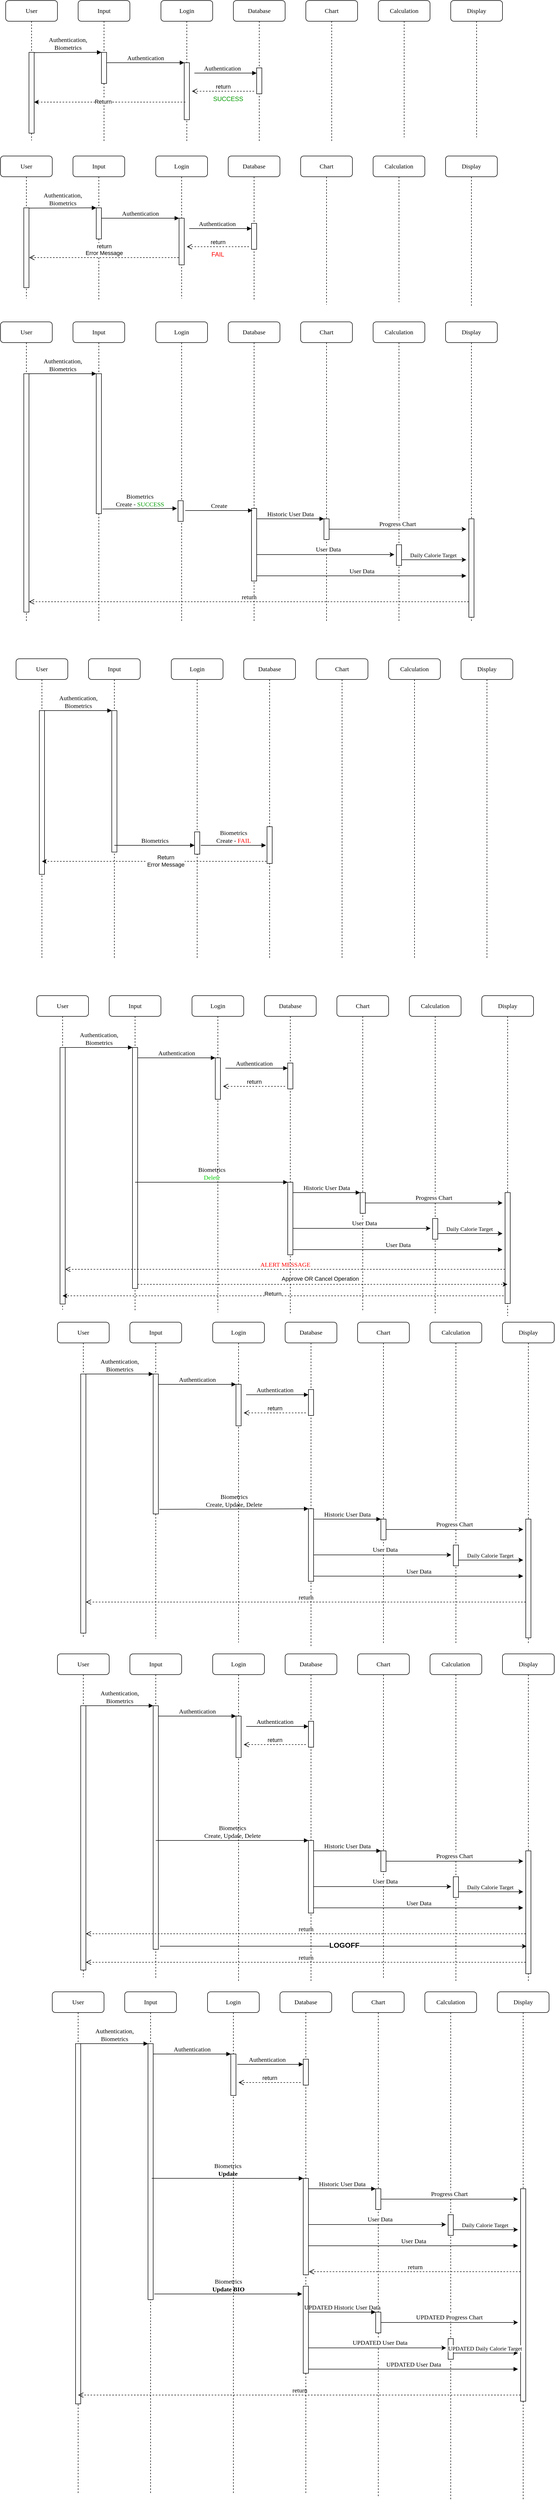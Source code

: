 <mxfile version="13.6.9" type="github">
  <diagram id="C9Qe2fx25KIZvXZtYQdm" name="Page-1">
    <mxGraphModel dx="1673" dy="896" grid="0" gridSize="10" guides="1" tooltips="1" connect="1" arrows="1" fold="1" page="0" pageScale="1" pageWidth="850" pageHeight="1100" math="0" shadow="0">
      <root>
        <mxCell id="0" />
        <mxCell id="1" parent="0" />
        <mxCell id="6kmIEkO223TAk7wKPMEC-1" value="Input" style="shape=umlLifeline;perimeter=lifelinePerimeter;whiteSpace=wrap;html=1;container=1;collapsible=0;recursiveResize=0;outlineConnect=0;rounded=1;shadow=0;comic=0;labelBackgroundColor=none;strokeWidth=1;fontFamily=Verdana;fontSize=12;align=center;" parent="1" vertex="1">
          <mxGeometry x="200" y="80" width="100" height="271" as="geometry" />
        </mxCell>
        <mxCell id="6kmIEkO223TAk7wKPMEC-2" value="" style="html=1;points=[];perimeter=orthogonalPerimeter;rounded=0;shadow=0;comic=0;labelBackgroundColor=none;strokeWidth=1;fontFamily=Verdana;fontSize=12;align=center;" parent="6kmIEkO223TAk7wKPMEC-1" vertex="1">
          <mxGeometry x="45" y="100" width="10" height="60" as="geometry" />
        </mxCell>
        <mxCell id="6kmIEkO223TAk7wKPMEC-3" value="Login" style="shape=umlLifeline;perimeter=lifelinePerimeter;whiteSpace=wrap;html=1;container=1;collapsible=0;recursiveResize=0;outlineConnect=0;rounded=1;shadow=0;comic=0;labelBackgroundColor=none;strokeWidth=1;fontFamily=Verdana;fontSize=12;align=center;" parent="1" vertex="1">
          <mxGeometry x="360" y="80" width="100" height="271" as="geometry" />
        </mxCell>
        <mxCell id="6kmIEkO223TAk7wKPMEC-4" value="" style="html=1;points=[];perimeter=orthogonalPerimeter;rounded=0;shadow=0;comic=0;labelBackgroundColor=none;strokeWidth=1;fontFamily=Verdana;fontSize=12;align=center;" parent="6kmIEkO223TAk7wKPMEC-3" vertex="1">
          <mxGeometry x="45" y="120" width="10" height="110" as="geometry" />
        </mxCell>
        <mxCell id="6kmIEkO223TAk7wKPMEC-5" value="Database" style="shape=umlLifeline;perimeter=lifelinePerimeter;whiteSpace=wrap;html=1;container=1;collapsible=0;recursiveResize=0;outlineConnect=0;rounded=1;shadow=0;comic=0;labelBackgroundColor=none;strokeWidth=1;fontFamily=Verdana;fontSize=12;align=center;" parent="1" vertex="1">
          <mxGeometry x="500" y="80" width="100" height="273" as="geometry" />
        </mxCell>
        <mxCell id="6kmIEkO223TAk7wKPMEC-6" value="" style="html=1;points=[];perimeter=orthogonalPerimeter;rounded=0;shadow=0;comic=0;labelBackgroundColor=none;strokeWidth=1;fontFamily=Verdana;fontSize=12;align=center;" parent="6kmIEkO223TAk7wKPMEC-5" vertex="1">
          <mxGeometry x="45" y="130" width="10" height="50" as="geometry" />
        </mxCell>
        <mxCell id="6kmIEkO223TAk7wKPMEC-7" value="Chart" style="shape=umlLifeline;perimeter=lifelinePerimeter;whiteSpace=wrap;html=1;container=1;collapsible=0;recursiveResize=0;outlineConnect=0;rounded=1;shadow=0;comic=0;labelBackgroundColor=none;strokeWidth=1;fontFamily=Verdana;fontSize=12;align=center;" parent="1" vertex="1">
          <mxGeometry x="640" y="80" width="100" height="272" as="geometry" />
        </mxCell>
        <mxCell id="6kmIEkO223TAk7wKPMEC-8" value="Calculation" style="shape=umlLifeline;perimeter=lifelinePerimeter;whiteSpace=wrap;html=1;container=1;collapsible=0;recursiveResize=0;outlineConnect=0;rounded=1;shadow=0;comic=0;labelBackgroundColor=none;strokeWidth=1;fontFamily=Verdana;fontSize=12;align=center;" parent="1" vertex="1">
          <mxGeometry x="780" y="80" width="100" height="264" as="geometry" />
        </mxCell>
        <mxCell id="6kmIEkO223TAk7wKPMEC-10" value="Display" style="shape=umlLifeline;perimeter=lifelinePerimeter;whiteSpace=wrap;html=1;container=1;collapsible=0;recursiveResize=0;outlineConnect=0;rounded=1;shadow=0;comic=0;labelBackgroundColor=none;strokeWidth=1;fontFamily=Verdana;fontSize=12;align=center;" parent="1" vertex="1">
          <mxGeometry x="920" y="80" width="100" height="264" as="geometry" />
        </mxCell>
        <mxCell id="6kmIEkO223TAk7wKPMEC-12" value="User" style="shape=umlLifeline;perimeter=lifelinePerimeter;whiteSpace=wrap;html=1;container=1;collapsible=0;recursiveResize=0;outlineConnect=0;rounded=1;shadow=0;comic=0;labelBackgroundColor=none;strokeWidth=1;fontFamily=Verdana;fontSize=12;align=center;" parent="1" vertex="1">
          <mxGeometry x="60" y="80" width="100" height="270" as="geometry" />
        </mxCell>
        <mxCell id="6kmIEkO223TAk7wKPMEC-222" value="" style="html=1;points=[];perimeter=orthogonalPerimeter;rounded=0;shadow=0;comic=0;labelBackgroundColor=none;strokeWidth=1;fontFamily=Verdana;fontSize=12;align=center;" parent="6kmIEkO223TAk7wKPMEC-12" vertex="1">
          <mxGeometry x="45" y="100" width="10" height="156" as="geometry" />
        </mxCell>
        <mxCell id="6kmIEkO223TAk7wKPMEC-14" value="Authentication&amp;nbsp;" style="html=1;verticalAlign=bottom;endArrow=block;labelBackgroundColor=none;fontFamily=Verdana;fontSize=12;edgeStyle=elbowEdgeStyle;elbow=vertical;" parent="1" target="6kmIEkO223TAk7wKPMEC-6" edge="1">
          <mxGeometry x="0.212" relative="1" as="geometry">
            <mxPoint x="460" y="220" as="sourcePoint" />
            <Array as="points">
              <mxPoint x="420" y="220" />
            </Array>
            <mxPoint as="offset" />
          </mxGeometry>
        </mxCell>
        <mxCell id="6kmIEkO223TAk7wKPMEC-19" value="Authentication, &lt;br&gt;Biometrics" style="html=1;verticalAlign=bottom;endArrow=block;entryX=0;entryY=0;labelBackgroundColor=none;fontFamily=Verdana;fontSize=12;edgeStyle=elbowEdgeStyle;elbow=vertical;" parent="1" target="6kmIEkO223TAk7wKPMEC-2" edge="1">
          <mxGeometry relative="1" as="geometry">
            <mxPoint x="115" y="180.471" as="sourcePoint" />
          </mxGeometry>
        </mxCell>
        <mxCell id="6kmIEkO223TAk7wKPMEC-20" value="Authentication" style="html=1;verticalAlign=bottom;endArrow=block;entryX=0;entryY=0;labelBackgroundColor=none;fontFamily=Verdana;fontSize=12;edgeStyle=elbowEdgeStyle;elbow=vertical;" parent="1" source="6kmIEkO223TAk7wKPMEC-2" target="6kmIEkO223TAk7wKPMEC-4" edge="1">
          <mxGeometry relative="1" as="geometry">
            <mxPoint x="330" y="200" as="sourcePoint" />
          </mxGeometry>
        </mxCell>
        <mxCell id="6kmIEkO223TAk7wKPMEC-29" value="return" style="html=1;verticalAlign=bottom;endArrow=open;dashed=1;endSize=8;" parent="1" edge="1">
          <mxGeometry relative="1" as="geometry">
            <mxPoint x="540" y="255" as="sourcePoint" />
            <mxPoint x="420" y="255" as="targetPoint" />
          </mxGeometry>
        </mxCell>
        <mxCell id="6kmIEkO223TAk7wKPMEC-55" value="Input" style="shape=umlLifeline;perimeter=lifelinePerimeter;whiteSpace=wrap;html=1;container=1;collapsible=0;recursiveResize=0;outlineConnect=0;rounded=1;shadow=0;comic=0;labelBackgroundColor=none;strokeWidth=1;fontFamily=Verdana;fontSize=12;align=center;" parent="1" vertex="1">
          <mxGeometry x="190" y="700" width="100" height="580" as="geometry" />
        </mxCell>
        <mxCell id="6kmIEkO223TAk7wKPMEC-56" value="" style="html=1;points=[];perimeter=orthogonalPerimeter;rounded=0;shadow=0;comic=0;labelBackgroundColor=none;strokeWidth=1;fontFamily=Verdana;fontSize=12;align=center;" parent="6kmIEkO223TAk7wKPMEC-55" vertex="1">
          <mxGeometry x="45" y="100" width="10" height="270" as="geometry" />
        </mxCell>
        <mxCell id="6kmIEkO223TAk7wKPMEC-57" value="Login" style="shape=umlLifeline;perimeter=lifelinePerimeter;whiteSpace=wrap;html=1;container=1;collapsible=0;recursiveResize=0;outlineConnect=0;rounded=1;shadow=0;comic=0;labelBackgroundColor=none;strokeWidth=1;fontFamily=Verdana;fontSize=12;align=center;" parent="1" vertex="1">
          <mxGeometry x="350" y="700" width="100" height="580" as="geometry" />
        </mxCell>
        <mxCell id="gokqAXX2Lv7X-g3INX2g-1" value="" style="html=1;points=[];perimeter=orthogonalPerimeter;rounded=0;shadow=0;comic=0;labelBackgroundColor=none;strokeWidth=1;fontFamily=Verdana;fontSize=12;align=center;" vertex="1" parent="6kmIEkO223TAk7wKPMEC-57">
          <mxGeometry x="43" y="345" width="10" height="40" as="geometry" />
        </mxCell>
        <mxCell id="6kmIEkO223TAk7wKPMEC-59" value="Database" style="shape=umlLifeline;perimeter=lifelinePerimeter;whiteSpace=wrap;html=1;container=1;collapsible=0;recursiveResize=0;outlineConnect=0;rounded=1;shadow=0;comic=0;labelBackgroundColor=none;strokeWidth=1;fontFamily=Verdana;fontSize=12;align=center;" parent="1" vertex="1">
          <mxGeometry x="490" y="700" width="100" height="580" as="geometry" />
        </mxCell>
        <mxCell id="6kmIEkO223TAk7wKPMEC-61" value="Chart" style="shape=umlLifeline;perimeter=lifelinePerimeter;whiteSpace=wrap;html=1;container=1;collapsible=0;recursiveResize=0;outlineConnect=0;rounded=1;shadow=0;comic=0;labelBackgroundColor=none;strokeWidth=1;fontFamily=Verdana;fontSize=12;align=center;" parent="1" vertex="1">
          <mxGeometry x="630" y="700" width="100" height="580" as="geometry" />
        </mxCell>
        <mxCell id="6kmIEkO223TAk7wKPMEC-62" value="Calculation" style="shape=umlLifeline;perimeter=lifelinePerimeter;whiteSpace=wrap;html=1;container=1;collapsible=0;recursiveResize=0;outlineConnect=0;rounded=1;shadow=0;comic=0;labelBackgroundColor=none;strokeWidth=1;fontFamily=Verdana;fontSize=12;align=center;" parent="1" vertex="1">
          <mxGeometry x="770" y="700" width="100" height="580" as="geometry" />
        </mxCell>
        <mxCell id="6kmIEkO223TAk7wKPMEC-63" value="" style="html=1;points=[];perimeter=orthogonalPerimeter;rounded=0;shadow=0;comic=0;labelBackgroundColor=none;strokeWidth=1;fontFamily=Verdana;fontSize=12;align=center;" parent="6kmIEkO223TAk7wKPMEC-62" vertex="1">
          <mxGeometry x="45" y="430" width="10" height="40" as="geometry" />
        </mxCell>
        <mxCell id="6kmIEkO223TAk7wKPMEC-64" value="Display" style="shape=umlLifeline;perimeter=lifelinePerimeter;whiteSpace=wrap;html=1;container=1;collapsible=0;recursiveResize=0;outlineConnect=0;rounded=1;shadow=0;comic=0;labelBackgroundColor=none;strokeWidth=1;fontFamily=Verdana;fontSize=12;align=center;" parent="1" vertex="1">
          <mxGeometry x="910" y="700" width="100" height="580" as="geometry" />
        </mxCell>
        <mxCell id="6kmIEkO223TAk7wKPMEC-65" value="" style="html=1;points=[];perimeter=orthogonalPerimeter;rounded=0;shadow=0;comic=0;labelBackgroundColor=none;strokeWidth=1;fontFamily=Verdana;fontSize=12;align=center;" parent="6kmIEkO223TAk7wKPMEC-64" vertex="1">
          <mxGeometry x="45" y="380" width="10" height="190" as="geometry" />
        </mxCell>
        <mxCell id="6kmIEkO223TAk7wKPMEC-66" value="User" style="shape=umlLifeline;perimeter=lifelinePerimeter;whiteSpace=wrap;html=1;container=1;collapsible=0;recursiveResize=0;outlineConnect=0;rounded=1;shadow=0;comic=0;labelBackgroundColor=none;strokeWidth=1;fontFamily=Verdana;fontSize=12;align=center;" parent="1" vertex="1">
          <mxGeometry x="50" y="700" width="100" height="580" as="geometry" />
        </mxCell>
        <mxCell id="6kmIEkO223TAk7wKPMEC-67" value="" style="html=1;points=[];perimeter=orthogonalPerimeter;rounded=0;shadow=0;comic=0;labelBackgroundColor=none;strokeWidth=1;fontFamily=Verdana;fontSize=12;align=center;" parent="6kmIEkO223TAk7wKPMEC-66" vertex="1">
          <mxGeometry x="45" y="100" width="10" height="460" as="geometry" />
        </mxCell>
        <mxCell id="6kmIEkO223TAk7wKPMEC-69" value="" style="html=1;points=[];perimeter=orthogonalPerimeter;rounded=0;shadow=0;comic=0;labelBackgroundColor=none;strokeWidth=1;fontFamily=Verdana;fontSize=12;align=center;" parent="1" vertex="1">
          <mxGeometry x="675" y="1080" width="10" height="40" as="geometry" />
        </mxCell>
        <mxCell id="6kmIEkO223TAk7wKPMEC-70" value="" style="html=1;points=[];perimeter=orthogonalPerimeter;rounded=0;shadow=0;comic=0;labelBackgroundColor=none;strokeWidth=1;fontFamily=Verdana;fontSize=12;align=center;" parent="1" vertex="1">
          <mxGeometry x="535" y="1060" width="10" height="140" as="geometry" />
        </mxCell>
        <mxCell id="6kmIEkO223TAk7wKPMEC-71" value="Biometrics&lt;br&gt;Create - &lt;font color=&quot;#009900&quot;&gt;SUCCESS&lt;/font&gt;" style="html=1;verticalAlign=bottom;endArrow=block;labelBackgroundColor=none;fontFamily=Verdana;fontSize=12;exitX=1.2;exitY=0.967;exitDx=0;exitDy=0;exitPerimeter=0;" parent="1" source="6kmIEkO223TAk7wKPMEC-56" edge="1">
          <mxGeometry relative="1" as="geometry">
            <mxPoint x="250" y="1060" as="sourcePoint" />
            <mxPoint x="391" y="1060" as="targetPoint" />
          </mxGeometry>
        </mxCell>
        <mxCell id="6kmIEkO223TAk7wKPMEC-72" value="return" style="html=1;verticalAlign=bottom;endArrow=open;dashed=1;endSize=8;labelBackgroundColor=none;fontFamily=Verdana;fontSize=12;edgeStyle=elbowEdgeStyle;elbow=vertical;" parent="1" source="6kmIEkO223TAk7wKPMEC-65" target="6kmIEkO223TAk7wKPMEC-67" edge="1">
          <mxGeometry relative="1" as="geometry">
            <mxPoint x="750" y="1246" as="targetPoint" />
            <Array as="points">
              <mxPoint x="900" y="1240" />
              <mxPoint x="640" y="1230" />
              <mxPoint x="520" y="1220" />
            </Array>
          </mxGeometry>
        </mxCell>
        <mxCell id="6kmIEkO223TAk7wKPMEC-73" value="Authentication, &lt;br&gt;Biometrics" style="html=1;verticalAlign=bottom;endArrow=block;entryX=0;entryY=0;labelBackgroundColor=none;fontFamily=Verdana;fontSize=12;edgeStyle=elbowEdgeStyle;elbow=vertical;" parent="1" source="6kmIEkO223TAk7wKPMEC-67" target="6kmIEkO223TAk7wKPMEC-56" edge="1">
          <mxGeometry relative="1" as="geometry">
            <mxPoint x="170" y="810" as="sourcePoint" />
          </mxGeometry>
        </mxCell>
        <mxCell id="6kmIEkO223TAk7wKPMEC-75" style="edgeStyle=orthogonalEdgeStyle;rounded=0;orthogonalLoop=1;jettySize=auto;html=1;" parent="1" edge="1">
          <mxGeometry relative="1" as="geometry">
            <mxPoint x="545" y="1149" as="sourcePoint" />
            <mxPoint x="811" y="1149" as="targetPoint" />
            <Array as="points">
              <mxPoint x="610" y="1149" />
              <mxPoint x="610" y="1149" />
            </Array>
          </mxGeometry>
        </mxCell>
        <mxCell id="6kmIEkO223TAk7wKPMEC-76" value="&lt;font face=&quot;Verdana&quot; style=&quot;font-size: 12px&quot;&gt;User Data&lt;/font&gt;" style="edgeLabel;html=1;align=center;verticalAlign=middle;resizable=0;points=[];" parent="6kmIEkO223TAk7wKPMEC-75" vertex="1" connectable="0">
          <mxGeometry x="-0.182" relative="1" as="geometry">
            <mxPoint x="29" y="-9.9" as="offset" />
          </mxGeometry>
        </mxCell>
        <mxCell id="6kmIEkO223TAk7wKPMEC-77" style="edgeStyle=orthogonalEdgeStyle;rounded=0;orthogonalLoop=1;jettySize=auto;html=1;exitX=1;exitY=0.725;exitDx=0;exitDy=0;exitPerimeter=0;" parent="1" source="6kmIEkO223TAk7wKPMEC-63" edge="1">
          <mxGeometry relative="1" as="geometry">
            <mxPoint x="690" y="1110" as="sourcePoint" />
            <mxPoint x="950" y="1159" as="targetPoint" />
            <Array as="points">
              <mxPoint x="920" y="1159" />
              <mxPoint x="920" y="1159" />
            </Array>
          </mxGeometry>
        </mxCell>
        <mxCell id="6kmIEkO223TAk7wKPMEC-78" value="&lt;font face=&quot;Verdana&quot; style=&quot;font-size: 11px&quot;&gt;Daily Calorie Target&lt;/font&gt;" style="edgeLabel;html=1;align=center;verticalAlign=middle;resizable=0;points=[];" parent="6kmIEkO223TAk7wKPMEC-77" vertex="1" connectable="0">
          <mxGeometry x="-0.182" relative="1" as="geometry">
            <mxPoint x="10" y="-9" as="offset" />
          </mxGeometry>
        </mxCell>
        <mxCell id="6kmIEkO223TAk7wKPMEC-79" style="edgeStyle=orthogonalEdgeStyle;rounded=0;orthogonalLoop=1;jettySize=auto;html=1;" parent="1" edge="1">
          <mxGeometry relative="1" as="geometry">
            <mxPoint x="685" y="1100" as="sourcePoint" />
            <mxPoint x="950" y="1100" as="targetPoint" />
            <Array as="points">
              <mxPoint x="890" y="1100" />
              <mxPoint x="890" y="1100" />
            </Array>
          </mxGeometry>
        </mxCell>
        <mxCell id="6kmIEkO223TAk7wKPMEC-80" value="&lt;font face=&quot;Verdana&quot; style=&quot;font-size: 12px&quot;&gt;Progress Chart&lt;/font&gt;" style="edgeLabel;html=1;align=center;verticalAlign=middle;resizable=0;points=[];" parent="6kmIEkO223TAk7wKPMEC-79" vertex="1" connectable="0">
          <mxGeometry x="-0.182" relative="1" as="geometry">
            <mxPoint x="23" y="-9.9" as="offset" />
          </mxGeometry>
        </mxCell>
        <mxCell id="6kmIEkO223TAk7wKPMEC-81" value="Historic User Data" style="html=1;verticalAlign=bottom;endArrow=block;entryX=0;entryY=0;labelBackgroundColor=none;fontFamily=Verdana;fontSize=12;edgeStyle=elbowEdgeStyle;elbow=vertical;" parent="1" edge="1">
          <mxGeometry relative="1" as="geometry">
            <mxPoint x="545" y="1080" as="sourcePoint" />
            <mxPoint x="675" y="1080" as="targetPoint" />
          </mxGeometry>
        </mxCell>
        <mxCell id="6kmIEkO223TAk7wKPMEC-82" value="User Data" style="html=1;verticalAlign=bottom;endArrow=block;labelBackgroundColor=none;fontFamily=Verdana;fontSize=12;edgeStyle=elbowEdgeStyle;elbow=vertical;" parent="1" edge="1">
          <mxGeometry relative="1" as="geometry">
            <mxPoint x="545" y="1190" as="sourcePoint" />
            <mxPoint x="950" y="1190" as="targetPoint" />
            <mxPoint as="offset" />
          </mxGeometry>
        </mxCell>
        <mxCell id="6kmIEkO223TAk7wKPMEC-84" value="Input" style="shape=umlLifeline;perimeter=lifelinePerimeter;whiteSpace=wrap;html=1;container=1;collapsible=0;recursiveResize=0;outlineConnect=0;rounded=1;shadow=0;comic=0;labelBackgroundColor=none;strokeWidth=1;fontFamily=Verdana;fontSize=12;align=center;" parent="1" vertex="1">
          <mxGeometry x="220" y="1350" width="100" height="580" as="geometry" />
        </mxCell>
        <mxCell id="6kmIEkO223TAk7wKPMEC-85" value="" style="html=1;points=[];perimeter=orthogonalPerimeter;rounded=0;shadow=0;comic=0;labelBackgroundColor=none;strokeWidth=1;fontFamily=Verdana;fontSize=12;align=center;" parent="6kmIEkO223TAk7wKPMEC-84" vertex="1">
          <mxGeometry x="45" y="100" width="10" height="273" as="geometry" />
        </mxCell>
        <mxCell id="6kmIEkO223TAk7wKPMEC-86" value="Login" style="shape=umlLifeline;perimeter=lifelinePerimeter;whiteSpace=wrap;html=1;container=1;collapsible=0;recursiveResize=0;outlineConnect=0;rounded=1;shadow=0;comic=0;labelBackgroundColor=none;strokeWidth=1;fontFamily=Verdana;fontSize=12;align=center;" parent="1" vertex="1">
          <mxGeometry x="380" y="1350" width="100" height="580" as="geometry" />
        </mxCell>
        <mxCell id="gokqAXX2Lv7X-g3INX2g-3" value="" style="html=1;points=[];perimeter=orthogonalPerimeter;rounded=0;shadow=0;comic=0;labelBackgroundColor=none;strokeWidth=1;fontFamily=Verdana;fontSize=12;align=center;" vertex="1" parent="6kmIEkO223TAk7wKPMEC-86">
          <mxGeometry x="45" y="334" width="10" height="43" as="geometry" />
        </mxCell>
        <mxCell id="6kmIEkO223TAk7wKPMEC-88" value="Database" style="shape=umlLifeline;perimeter=lifelinePerimeter;whiteSpace=wrap;html=1;container=1;collapsible=0;recursiveResize=0;outlineConnect=0;rounded=1;shadow=0;comic=0;labelBackgroundColor=none;strokeWidth=1;fontFamily=Verdana;fontSize=12;align=center;" parent="1" vertex="1">
          <mxGeometry x="520" y="1350" width="100" height="580" as="geometry" />
        </mxCell>
        <mxCell id="gokqAXX2Lv7X-g3INX2g-4" value="" style="html=1;points=[];perimeter=orthogonalPerimeter;rounded=0;shadow=0;comic=0;labelBackgroundColor=none;strokeWidth=1;fontFamily=Verdana;fontSize=12;align=center;" vertex="1" parent="6kmIEkO223TAk7wKPMEC-88">
          <mxGeometry x="45" y="324" width="10" height="71" as="geometry" />
        </mxCell>
        <mxCell id="6kmIEkO223TAk7wKPMEC-90" value="Chart" style="shape=umlLifeline;perimeter=lifelinePerimeter;whiteSpace=wrap;html=1;container=1;collapsible=0;recursiveResize=0;outlineConnect=0;rounded=1;shadow=0;comic=0;labelBackgroundColor=none;strokeWidth=1;fontFamily=Verdana;fontSize=12;align=center;" parent="1" vertex="1">
          <mxGeometry x="660" y="1350" width="100" height="580" as="geometry" />
        </mxCell>
        <mxCell id="6kmIEkO223TAk7wKPMEC-91" value="Calculation" style="shape=umlLifeline;perimeter=lifelinePerimeter;whiteSpace=wrap;html=1;container=1;collapsible=0;recursiveResize=0;outlineConnect=0;rounded=1;shadow=0;comic=0;labelBackgroundColor=none;strokeWidth=1;fontFamily=Verdana;fontSize=12;align=center;" parent="1" vertex="1">
          <mxGeometry x="800" y="1350" width="100" height="580" as="geometry" />
        </mxCell>
        <mxCell id="6kmIEkO223TAk7wKPMEC-93" value="Display" style="shape=umlLifeline;perimeter=lifelinePerimeter;whiteSpace=wrap;html=1;container=1;collapsible=0;recursiveResize=0;outlineConnect=0;rounded=1;shadow=0;comic=0;labelBackgroundColor=none;strokeWidth=1;fontFamily=Verdana;fontSize=12;align=center;" parent="1" vertex="1">
          <mxGeometry x="940" y="1350" width="100" height="580" as="geometry" />
        </mxCell>
        <mxCell id="6kmIEkO223TAk7wKPMEC-95" value="User" style="shape=umlLifeline;perimeter=lifelinePerimeter;whiteSpace=wrap;html=1;container=1;collapsible=0;recursiveResize=0;outlineConnect=0;rounded=1;shadow=0;comic=0;labelBackgroundColor=none;strokeWidth=1;fontFamily=Verdana;fontSize=12;align=center;" parent="1" vertex="1">
          <mxGeometry x="80" y="1350" width="100" height="580" as="geometry" />
        </mxCell>
        <mxCell id="6kmIEkO223TAk7wKPMEC-96" value="" style="html=1;points=[];perimeter=orthogonalPerimeter;rounded=0;shadow=0;comic=0;labelBackgroundColor=none;strokeWidth=1;fontFamily=Verdana;fontSize=12;align=center;" parent="6kmIEkO223TAk7wKPMEC-95" vertex="1">
          <mxGeometry x="45" y="100" width="10" height="316" as="geometry" />
        </mxCell>
        <mxCell id="6kmIEkO223TAk7wKPMEC-100" value="Biometrics" style="html=1;verticalAlign=bottom;endArrow=block;labelBackgroundColor=none;fontFamily=Verdana;fontSize=12;" parent="1" source="6kmIEkO223TAk7wKPMEC-84" edge="1">
          <mxGeometry relative="1" as="geometry">
            <mxPoint x="280" y="1710" as="sourcePoint" />
            <mxPoint x="425" y="1710" as="targetPoint" />
          </mxGeometry>
        </mxCell>
        <mxCell id="6kmIEkO223TAk7wKPMEC-102" value="Authentication, &lt;br&gt;Biometrics" style="html=1;verticalAlign=bottom;endArrow=block;entryX=0;entryY=0;labelBackgroundColor=none;fontFamily=Verdana;fontSize=12;edgeStyle=elbowEdgeStyle;elbow=vertical;" parent="1" source="6kmIEkO223TAk7wKPMEC-96" target="6kmIEkO223TAk7wKPMEC-85" edge="1">
          <mxGeometry relative="1" as="geometry">
            <mxPoint x="200" y="1460" as="sourcePoint" />
          </mxGeometry>
        </mxCell>
        <mxCell id="6kmIEkO223TAk7wKPMEC-113" value="Input" style="shape=umlLifeline;perimeter=lifelinePerimeter;whiteSpace=wrap;html=1;container=1;collapsible=0;recursiveResize=0;outlineConnect=0;rounded=1;shadow=0;comic=0;labelBackgroundColor=none;strokeWidth=1;fontFamily=Verdana;fontSize=12;align=center;" parent="1" vertex="1">
          <mxGeometry x="260" y="2000" width="100" height="608" as="geometry" />
        </mxCell>
        <mxCell id="6kmIEkO223TAk7wKPMEC-114" value="" style="html=1;points=[];perimeter=orthogonalPerimeter;rounded=0;shadow=0;comic=0;labelBackgroundColor=none;strokeWidth=1;fontFamily=Verdana;fontSize=12;align=center;" parent="6kmIEkO223TAk7wKPMEC-113" vertex="1">
          <mxGeometry x="45" y="100" width="10" height="465" as="geometry" />
        </mxCell>
        <mxCell id="6kmIEkO223TAk7wKPMEC-115" value="Login" style="shape=umlLifeline;perimeter=lifelinePerimeter;whiteSpace=wrap;html=1;container=1;collapsible=0;recursiveResize=0;outlineConnect=0;rounded=1;shadow=0;comic=0;labelBackgroundColor=none;strokeWidth=1;fontFamily=Verdana;fontSize=12;align=center;" parent="1" vertex="1">
          <mxGeometry x="420" y="2000" width="100" height="611" as="geometry" />
        </mxCell>
        <mxCell id="6kmIEkO223TAk7wKPMEC-116" value="" style="html=1;points=[];perimeter=orthogonalPerimeter;rounded=0;shadow=0;comic=0;labelBackgroundColor=none;strokeWidth=1;fontFamily=Verdana;fontSize=12;align=center;" parent="6kmIEkO223TAk7wKPMEC-115" vertex="1">
          <mxGeometry x="45" y="120" width="10" height="80" as="geometry" />
        </mxCell>
        <mxCell id="6kmIEkO223TAk7wKPMEC-117" value="Database" style="shape=umlLifeline;perimeter=lifelinePerimeter;whiteSpace=wrap;html=1;container=1;collapsible=0;recursiveResize=0;outlineConnect=0;rounded=1;shadow=0;comic=0;labelBackgroundColor=none;strokeWidth=1;fontFamily=Verdana;fontSize=12;align=center;" parent="1" vertex="1">
          <mxGeometry x="560" y="2000" width="100" height="614" as="geometry" />
        </mxCell>
        <mxCell id="6kmIEkO223TAk7wKPMEC-118" value="" style="html=1;points=[];perimeter=orthogonalPerimeter;rounded=0;shadow=0;comic=0;labelBackgroundColor=none;strokeWidth=1;fontFamily=Verdana;fontSize=12;align=center;" parent="6kmIEkO223TAk7wKPMEC-117" vertex="1">
          <mxGeometry x="45" y="130" width="10" height="50" as="geometry" />
        </mxCell>
        <mxCell id="6kmIEkO223TAk7wKPMEC-119" value="Chart" style="shape=umlLifeline;perimeter=lifelinePerimeter;whiteSpace=wrap;html=1;container=1;collapsible=0;recursiveResize=0;outlineConnect=0;rounded=1;shadow=0;comic=0;labelBackgroundColor=none;strokeWidth=1;fontFamily=Verdana;fontSize=12;align=center;" parent="1" vertex="1">
          <mxGeometry x="700" y="2000" width="100" height="608" as="geometry" />
        </mxCell>
        <mxCell id="6kmIEkO223TAk7wKPMEC-120" value="Calculation" style="shape=umlLifeline;perimeter=lifelinePerimeter;whiteSpace=wrap;html=1;container=1;collapsible=0;recursiveResize=0;outlineConnect=0;rounded=1;shadow=0;comic=0;labelBackgroundColor=none;strokeWidth=1;fontFamily=Verdana;fontSize=12;align=center;" parent="1" vertex="1">
          <mxGeometry x="840" y="2000" width="100" height="616" as="geometry" />
        </mxCell>
        <mxCell id="6kmIEkO223TAk7wKPMEC-121" value="" style="html=1;points=[];perimeter=orthogonalPerimeter;rounded=0;shadow=0;comic=0;labelBackgroundColor=none;strokeWidth=1;fontFamily=Verdana;fontSize=12;align=center;" parent="6kmIEkO223TAk7wKPMEC-120" vertex="1">
          <mxGeometry x="45" y="430" width="10" height="40" as="geometry" />
        </mxCell>
        <mxCell id="6kmIEkO223TAk7wKPMEC-122" value="Display" style="shape=umlLifeline;perimeter=lifelinePerimeter;whiteSpace=wrap;html=1;container=1;collapsible=0;recursiveResize=0;outlineConnect=0;rounded=1;shadow=0;comic=0;labelBackgroundColor=none;strokeWidth=1;fontFamily=Verdana;fontSize=12;align=center;" parent="1" vertex="1">
          <mxGeometry x="980" y="2000" width="100" height="618" as="geometry" />
        </mxCell>
        <mxCell id="6kmIEkO223TAk7wKPMEC-123" value="" style="html=1;points=[];perimeter=orthogonalPerimeter;rounded=0;shadow=0;comic=0;labelBackgroundColor=none;strokeWidth=1;fontFamily=Verdana;fontSize=12;align=center;" parent="6kmIEkO223TAk7wKPMEC-122" vertex="1">
          <mxGeometry x="45" y="380" width="10" height="214" as="geometry" />
        </mxCell>
        <mxCell id="6kmIEkO223TAk7wKPMEC-124" value="User" style="shape=umlLifeline;perimeter=lifelinePerimeter;whiteSpace=wrap;html=1;container=1;collapsible=0;recursiveResize=0;outlineConnect=0;rounded=1;shadow=0;comic=0;labelBackgroundColor=none;strokeWidth=1;fontFamily=Verdana;fontSize=12;align=center;" parent="1" vertex="1">
          <mxGeometry x="120" y="2000" width="100" height="606" as="geometry" />
        </mxCell>
        <mxCell id="6kmIEkO223TAk7wKPMEC-125" value="" style="html=1;points=[];perimeter=orthogonalPerimeter;rounded=0;shadow=0;comic=0;labelBackgroundColor=none;strokeWidth=1;fontFamily=Verdana;fontSize=12;align=center;" parent="6kmIEkO223TAk7wKPMEC-124" vertex="1">
          <mxGeometry x="45" y="100" width="10" height="495" as="geometry" />
        </mxCell>
        <mxCell id="6kmIEkO223TAk7wKPMEC-126" value="Authentication" style="html=1;verticalAlign=bottom;endArrow=block;labelBackgroundColor=none;fontFamily=Verdana;fontSize=12;edgeStyle=elbowEdgeStyle;elbow=vertical;" parent="1" target="6kmIEkO223TAk7wKPMEC-118" edge="1">
          <mxGeometry x="0.212" relative="1" as="geometry">
            <mxPoint x="520" y="2140" as="sourcePoint" />
            <Array as="points">
              <mxPoint x="480" y="2140" />
            </Array>
            <mxPoint as="offset" />
          </mxGeometry>
        </mxCell>
        <mxCell id="6kmIEkO223TAk7wKPMEC-127" value="" style="html=1;points=[];perimeter=orthogonalPerimeter;rounded=0;shadow=0;comic=0;labelBackgroundColor=none;strokeWidth=1;fontFamily=Verdana;fontSize=12;align=center;" parent="1" vertex="1">
          <mxGeometry x="745" y="2380" width="10" height="40" as="geometry" />
        </mxCell>
        <mxCell id="6kmIEkO223TAk7wKPMEC-128" value="" style="html=1;points=[];perimeter=orthogonalPerimeter;rounded=0;shadow=0;comic=0;labelBackgroundColor=none;strokeWidth=1;fontFamily=Verdana;fontSize=12;align=center;" parent="1" vertex="1">
          <mxGeometry x="605" y="2360" width="10" height="140" as="geometry" />
        </mxCell>
        <mxCell id="6kmIEkO223TAk7wKPMEC-129" value="Biometrics&lt;br&gt;&lt;font color=&quot;#00cc00&quot;&gt;Delete&lt;/font&gt;" style="html=1;verticalAlign=bottom;endArrow=block;entryX=0;entryY=0;labelBackgroundColor=none;fontFamily=Verdana;fontSize=12;" parent="1" source="6kmIEkO223TAk7wKPMEC-113" target="6kmIEkO223TAk7wKPMEC-128" edge="1">
          <mxGeometry relative="1" as="geometry">
            <mxPoint x="320" y="2360" as="sourcePoint" />
          </mxGeometry>
        </mxCell>
        <mxCell id="6kmIEkO223TAk7wKPMEC-130" value="&lt;font color=&quot;#ff0000&quot;&gt;ALERT MESSAGE&lt;/font&gt;" style="html=1;verticalAlign=bottom;endArrow=open;dashed=1;endSize=8;labelBackgroundColor=none;fontFamily=Verdana;fontSize=12;edgeStyle=elbowEdgeStyle;elbow=vertical;" parent="1" source="6kmIEkO223TAk7wKPMEC-123" target="6kmIEkO223TAk7wKPMEC-125" edge="1">
          <mxGeometry relative="1" as="geometry">
            <mxPoint x="820" y="2546" as="targetPoint" />
            <Array as="points">
              <mxPoint x="660" y="2528" />
              <mxPoint x="970" y="2540" />
              <mxPoint x="710" y="2530" />
              <mxPoint x="590" y="2520" />
            </Array>
          </mxGeometry>
        </mxCell>
        <mxCell id="6kmIEkO223TAk7wKPMEC-131" value="Authentication, &lt;br&gt;Biometrics" style="html=1;verticalAlign=bottom;endArrow=block;entryX=0;entryY=0;labelBackgroundColor=none;fontFamily=Verdana;fontSize=12;edgeStyle=elbowEdgeStyle;elbow=vertical;" parent="1" source="6kmIEkO223TAk7wKPMEC-125" target="6kmIEkO223TAk7wKPMEC-114" edge="1">
          <mxGeometry relative="1" as="geometry">
            <mxPoint x="240" y="2110" as="sourcePoint" />
          </mxGeometry>
        </mxCell>
        <mxCell id="6kmIEkO223TAk7wKPMEC-132" value="Authentication" style="html=1;verticalAlign=bottom;endArrow=block;entryX=0;entryY=0;labelBackgroundColor=none;fontFamily=Verdana;fontSize=12;edgeStyle=elbowEdgeStyle;elbow=vertical;" parent="1" source="6kmIEkO223TAk7wKPMEC-114" target="6kmIEkO223TAk7wKPMEC-116" edge="1">
          <mxGeometry relative="1" as="geometry">
            <mxPoint x="390" y="2120" as="sourcePoint" />
          </mxGeometry>
        </mxCell>
        <mxCell id="6kmIEkO223TAk7wKPMEC-133" style="edgeStyle=orthogonalEdgeStyle;rounded=0;orthogonalLoop=1;jettySize=auto;html=1;" parent="1" edge="1">
          <mxGeometry relative="1" as="geometry">
            <mxPoint x="615" y="2449" as="sourcePoint" />
            <mxPoint x="881" y="2449" as="targetPoint" />
            <Array as="points">
              <mxPoint x="680" y="2449" />
              <mxPoint x="680" y="2449" />
            </Array>
          </mxGeometry>
        </mxCell>
        <mxCell id="6kmIEkO223TAk7wKPMEC-134" value="&lt;font face=&quot;Verdana&quot; style=&quot;font-size: 12px&quot;&gt;User Data&lt;/font&gt;" style="edgeLabel;html=1;align=center;verticalAlign=middle;resizable=0;points=[];" parent="6kmIEkO223TAk7wKPMEC-133" vertex="1" connectable="0">
          <mxGeometry x="-0.182" relative="1" as="geometry">
            <mxPoint x="29" y="-9.9" as="offset" />
          </mxGeometry>
        </mxCell>
        <mxCell id="6kmIEkO223TAk7wKPMEC-135" style="edgeStyle=orthogonalEdgeStyle;rounded=0;orthogonalLoop=1;jettySize=auto;html=1;exitX=1;exitY=0.725;exitDx=0;exitDy=0;exitPerimeter=0;" parent="1" source="6kmIEkO223TAk7wKPMEC-121" edge="1">
          <mxGeometry relative="1" as="geometry">
            <mxPoint x="760" y="2410" as="sourcePoint" />
            <mxPoint x="1020" y="2459" as="targetPoint" />
            <Array as="points">
              <mxPoint x="990" y="2459" />
              <mxPoint x="990" y="2459" />
            </Array>
          </mxGeometry>
        </mxCell>
        <mxCell id="6kmIEkO223TAk7wKPMEC-136" value="&lt;font face=&quot;Verdana&quot; style=&quot;font-size: 11px&quot;&gt;Daily Calorie Target&lt;/font&gt;" style="edgeLabel;html=1;align=center;verticalAlign=middle;resizable=0;points=[];" parent="6kmIEkO223TAk7wKPMEC-135" vertex="1" connectable="0">
          <mxGeometry x="-0.182" relative="1" as="geometry">
            <mxPoint x="10" y="-9" as="offset" />
          </mxGeometry>
        </mxCell>
        <mxCell id="6kmIEkO223TAk7wKPMEC-137" style="edgeStyle=orthogonalEdgeStyle;rounded=0;orthogonalLoop=1;jettySize=auto;html=1;" parent="1" edge="1">
          <mxGeometry relative="1" as="geometry">
            <mxPoint x="755" y="2400" as="sourcePoint" />
            <mxPoint x="1020" y="2400" as="targetPoint" />
            <Array as="points">
              <mxPoint x="960" y="2400" />
              <mxPoint x="960" y="2400" />
            </Array>
          </mxGeometry>
        </mxCell>
        <mxCell id="6kmIEkO223TAk7wKPMEC-138" value="&lt;font face=&quot;Verdana&quot; style=&quot;font-size: 12px&quot;&gt;Progress Chart&lt;/font&gt;" style="edgeLabel;html=1;align=center;verticalAlign=middle;resizable=0;points=[];" parent="6kmIEkO223TAk7wKPMEC-137" vertex="1" connectable="0">
          <mxGeometry x="-0.182" relative="1" as="geometry">
            <mxPoint x="23" y="-9.9" as="offset" />
          </mxGeometry>
        </mxCell>
        <mxCell id="6kmIEkO223TAk7wKPMEC-139" value="Historic User Data" style="html=1;verticalAlign=bottom;endArrow=block;entryX=0;entryY=0;labelBackgroundColor=none;fontFamily=Verdana;fontSize=12;edgeStyle=elbowEdgeStyle;elbow=vertical;" parent="1" edge="1">
          <mxGeometry relative="1" as="geometry">
            <mxPoint x="615" y="2380" as="sourcePoint" />
            <mxPoint x="745" y="2380" as="targetPoint" />
          </mxGeometry>
        </mxCell>
        <mxCell id="6kmIEkO223TAk7wKPMEC-140" value="User Data" style="html=1;verticalAlign=bottom;endArrow=block;labelBackgroundColor=none;fontFamily=Verdana;fontSize=12;edgeStyle=elbowEdgeStyle;elbow=vertical;" parent="1" edge="1">
          <mxGeometry relative="1" as="geometry">
            <mxPoint x="615" y="2490" as="sourcePoint" />
            <mxPoint x="1020" y="2490" as="targetPoint" />
            <mxPoint as="offset" />
          </mxGeometry>
        </mxCell>
        <mxCell id="6kmIEkO223TAk7wKPMEC-141" value="return" style="html=1;verticalAlign=bottom;endArrow=open;dashed=1;endSize=8;" parent="1" edge="1">
          <mxGeometry relative="1" as="geometry">
            <mxPoint x="600" y="2175" as="sourcePoint" />
            <mxPoint x="480" y="2175" as="targetPoint" />
          </mxGeometry>
        </mxCell>
        <mxCell id="6kmIEkO223TAk7wKPMEC-142" value="Input" style="shape=umlLifeline;perimeter=lifelinePerimeter;whiteSpace=wrap;html=1;container=1;collapsible=0;recursiveResize=0;outlineConnect=0;rounded=1;shadow=0;comic=0;labelBackgroundColor=none;strokeWidth=1;fontFamily=Verdana;fontSize=12;align=center;" parent="1" vertex="1">
          <mxGeometry x="300" y="2630" width="100" height="611" as="geometry" />
        </mxCell>
        <mxCell id="6kmIEkO223TAk7wKPMEC-143" value="" style="html=1;points=[];perimeter=orthogonalPerimeter;rounded=0;shadow=0;comic=0;labelBackgroundColor=none;strokeWidth=1;fontFamily=Verdana;fontSize=12;align=center;" parent="6kmIEkO223TAk7wKPMEC-142" vertex="1">
          <mxGeometry x="45" y="100" width="10" height="270" as="geometry" />
        </mxCell>
        <mxCell id="6kmIEkO223TAk7wKPMEC-144" value="Login" style="shape=umlLifeline;perimeter=lifelinePerimeter;whiteSpace=wrap;html=1;container=1;collapsible=0;recursiveResize=0;outlineConnect=0;rounded=1;shadow=0;comic=0;labelBackgroundColor=none;strokeWidth=1;fontFamily=Verdana;fontSize=12;align=center;" parent="1" vertex="1">
          <mxGeometry x="460" y="2630" width="100" height="618" as="geometry" />
        </mxCell>
        <mxCell id="6kmIEkO223TAk7wKPMEC-145" value="" style="html=1;points=[];perimeter=orthogonalPerimeter;rounded=0;shadow=0;comic=0;labelBackgroundColor=none;strokeWidth=1;fontFamily=Verdana;fontSize=12;align=center;" parent="6kmIEkO223TAk7wKPMEC-144" vertex="1">
          <mxGeometry x="45" y="120" width="10" height="80" as="geometry" />
        </mxCell>
        <mxCell id="6kmIEkO223TAk7wKPMEC-146" value="Database" style="shape=umlLifeline;perimeter=lifelinePerimeter;whiteSpace=wrap;html=1;container=1;collapsible=0;recursiveResize=0;outlineConnect=0;rounded=1;shadow=0;comic=0;labelBackgroundColor=none;strokeWidth=1;fontFamily=Verdana;fontSize=12;align=center;" parent="1" vertex="1">
          <mxGeometry x="600" y="2630" width="100" height="625" as="geometry" />
        </mxCell>
        <mxCell id="6kmIEkO223TAk7wKPMEC-147" value="" style="html=1;points=[];perimeter=orthogonalPerimeter;rounded=0;shadow=0;comic=0;labelBackgroundColor=none;strokeWidth=1;fontFamily=Verdana;fontSize=12;align=center;" parent="6kmIEkO223TAk7wKPMEC-146" vertex="1">
          <mxGeometry x="45" y="130" width="10" height="50" as="geometry" />
        </mxCell>
        <mxCell id="6kmIEkO223TAk7wKPMEC-148" value="Chart" style="shape=umlLifeline;perimeter=lifelinePerimeter;whiteSpace=wrap;html=1;container=1;collapsible=0;recursiveResize=0;outlineConnect=0;rounded=1;shadow=0;comic=0;labelBackgroundColor=none;strokeWidth=1;fontFamily=Verdana;fontSize=12;align=center;" parent="1" vertex="1">
          <mxGeometry x="740" y="2630" width="100" height="621" as="geometry" />
        </mxCell>
        <mxCell id="6kmIEkO223TAk7wKPMEC-149" value="Calculation" style="shape=umlLifeline;perimeter=lifelinePerimeter;whiteSpace=wrap;html=1;container=1;collapsible=0;recursiveResize=0;outlineConnect=0;rounded=1;shadow=0;comic=0;labelBackgroundColor=none;strokeWidth=1;fontFamily=Verdana;fontSize=12;align=center;" parent="1" vertex="1">
          <mxGeometry x="880" y="2630" width="100" height="619" as="geometry" />
        </mxCell>
        <mxCell id="6kmIEkO223TAk7wKPMEC-150" value="" style="html=1;points=[];perimeter=orthogonalPerimeter;rounded=0;shadow=0;comic=0;labelBackgroundColor=none;strokeWidth=1;fontFamily=Verdana;fontSize=12;align=center;" parent="6kmIEkO223TAk7wKPMEC-149" vertex="1">
          <mxGeometry x="45" y="430" width="10" height="40" as="geometry" />
        </mxCell>
        <mxCell id="6kmIEkO223TAk7wKPMEC-151" value="Display" style="shape=umlLifeline;perimeter=lifelinePerimeter;whiteSpace=wrap;html=1;container=1;collapsible=0;recursiveResize=0;outlineConnect=0;rounded=1;shadow=0;comic=0;labelBackgroundColor=none;strokeWidth=1;fontFamily=Verdana;fontSize=12;align=center;" parent="1" vertex="1">
          <mxGeometry x="1020" y="2630" width="100" height="621" as="geometry" />
        </mxCell>
        <mxCell id="6kmIEkO223TAk7wKPMEC-152" value="" style="html=1;points=[];perimeter=orthogonalPerimeter;rounded=0;shadow=0;comic=0;labelBackgroundColor=none;strokeWidth=1;fontFamily=Verdana;fontSize=12;align=center;" parent="6kmIEkO223TAk7wKPMEC-151" vertex="1">
          <mxGeometry x="45" y="380" width="10" height="229" as="geometry" />
        </mxCell>
        <mxCell id="6kmIEkO223TAk7wKPMEC-153" value="User" style="shape=umlLifeline;perimeter=lifelinePerimeter;whiteSpace=wrap;html=1;container=1;collapsible=0;recursiveResize=0;outlineConnect=0;rounded=1;shadow=0;comic=0;labelBackgroundColor=none;strokeWidth=1;fontFamily=Verdana;fontSize=12;align=center;" parent="1" vertex="1">
          <mxGeometry x="160" y="2630" width="100" height="610" as="geometry" />
        </mxCell>
        <mxCell id="6kmIEkO223TAk7wKPMEC-154" value="" style="html=1;points=[];perimeter=orthogonalPerimeter;rounded=0;shadow=0;comic=0;labelBackgroundColor=none;strokeWidth=1;fontFamily=Verdana;fontSize=12;align=center;" parent="6kmIEkO223TAk7wKPMEC-153" vertex="1">
          <mxGeometry x="45" y="100" width="10" height="500" as="geometry" />
        </mxCell>
        <mxCell id="6kmIEkO223TAk7wKPMEC-155" value="Authentication" style="html=1;verticalAlign=bottom;endArrow=block;labelBackgroundColor=none;fontFamily=Verdana;fontSize=12;edgeStyle=elbowEdgeStyle;elbow=vertical;" parent="1" target="6kmIEkO223TAk7wKPMEC-147" edge="1">
          <mxGeometry x="0.212" relative="1" as="geometry">
            <mxPoint x="560" y="2770" as="sourcePoint" />
            <Array as="points">
              <mxPoint x="520" y="2770" />
            </Array>
            <mxPoint as="offset" />
          </mxGeometry>
        </mxCell>
        <mxCell id="6kmIEkO223TAk7wKPMEC-156" value="" style="html=1;points=[];perimeter=orthogonalPerimeter;rounded=0;shadow=0;comic=0;labelBackgroundColor=none;strokeWidth=1;fontFamily=Verdana;fontSize=12;align=center;" parent="1" vertex="1">
          <mxGeometry x="785" y="3010" width="10" height="40" as="geometry" />
        </mxCell>
        <mxCell id="6kmIEkO223TAk7wKPMEC-157" value="" style="html=1;points=[];perimeter=orthogonalPerimeter;rounded=0;shadow=0;comic=0;labelBackgroundColor=none;strokeWidth=1;fontFamily=Verdana;fontSize=12;align=center;" parent="1" vertex="1">
          <mxGeometry x="645" y="2990" width="10" height="140" as="geometry" />
        </mxCell>
        <mxCell id="6kmIEkO223TAk7wKPMEC-158" value="Biometrics&lt;br&gt;Create, Update, Delete" style="html=1;verticalAlign=bottom;endArrow=block;entryX=0;entryY=0;labelBackgroundColor=none;fontFamily=Verdana;fontSize=12;exitX=1.2;exitY=0.967;exitDx=0;exitDy=0;exitPerimeter=0;" parent="1" source="6kmIEkO223TAk7wKPMEC-143" target="6kmIEkO223TAk7wKPMEC-157" edge="1">
          <mxGeometry relative="1" as="geometry">
            <mxPoint x="360" y="2990" as="sourcePoint" />
          </mxGeometry>
        </mxCell>
        <mxCell id="6kmIEkO223TAk7wKPMEC-159" value="return" style="html=1;verticalAlign=bottom;endArrow=open;dashed=1;endSize=8;labelBackgroundColor=none;fontFamily=Verdana;fontSize=12;edgeStyle=elbowEdgeStyle;elbow=vertical;" parent="1" source="6kmIEkO223TAk7wKPMEC-152" target="6kmIEkO223TAk7wKPMEC-154" edge="1">
          <mxGeometry relative="1" as="geometry">
            <mxPoint x="860" y="3176" as="targetPoint" />
            <Array as="points">
              <mxPoint x="1010" y="3170" />
              <mxPoint x="750" y="3160" />
              <mxPoint x="630" y="3150" />
            </Array>
          </mxGeometry>
        </mxCell>
        <mxCell id="6kmIEkO223TAk7wKPMEC-160" value="Authentication, &lt;br&gt;Biometrics" style="html=1;verticalAlign=bottom;endArrow=block;entryX=0;entryY=0;labelBackgroundColor=none;fontFamily=Verdana;fontSize=12;edgeStyle=elbowEdgeStyle;elbow=vertical;" parent="1" source="6kmIEkO223TAk7wKPMEC-154" target="6kmIEkO223TAk7wKPMEC-143" edge="1">
          <mxGeometry relative="1" as="geometry">
            <mxPoint x="280" y="2740" as="sourcePoint" />
          </mxGeometry>
        </mxCell>
        <mxCell id="6kmIEkO223TAk7wKPMEC-161" value="Authentication" style="html=1;verticalAlign=bottom;endArrow=block;entryX=0;entryY=0;labelBackgroundColor=none;fontFamily=Verdana;fontSize=12;edgeStyle=elbowEdgeStyle;elbow=vertical;" parent="1" source="6kmIEkO223TAk7wKPMEC-143" target="6kmIEkO223TAk7wKPMEC-145" edge="1">
          <mxGeometry relative="1" as="geometry">
            <mxPoint x="430" y="2750" as="sourcePoint" />
          </mxGeometry>
        </mxCell>
        <mxCell id="6kmIEkO223TAk7wKPMEC-162" style="edgeStyle=orthogonalEdgeStyle;rounded=0;orthogonalLoop=1;jettySize=auto;html=1;" parent="1" edge="1">
          <mxGeometry relative="1" as="geometry">
            <mxPoint x="655" y="3079" as="sourcePoint" />
            <mxPoint x="921" y="3079" as="targetPoint" />
            <Array as="points">
              <mxPoint x="720" y="3079" />
              <mxPoint x="720" y="3079" />
            </Array>
          </mxGeometry>
        </mxCell>
        <mxCell id="6kmIEkO223TAk7wKPMEC-163" value="&lt;font face=&quot;Verdana&quot; style=&quot;font-size: 12px&quot;&gt;User Data&lt;/font&gt;" style="edgeLabel;html=1;align=center;verticalAlign=middle;resizable=0;points=[];" parent="6kmIEkO223TAk7wKPMEC-162" vertex="1" connectable="0">
          <mxGeometry x="-0.182" relative="1" as="geometry">
            <mxPoint x="29" y="-9.9" as="offset" />
          </mxGeometry>
        </mxCell>
        <mxCell id="6kmIEkO223TAk7wKPMEC-164" style="edgeStyle=orthogonalEdgeStyle;rounded=0;orthogonalLoop=1;jettySize=auto;html=1;exitX=1;exitY=0.725;exitDx=0;exitDy=0;exitPerimeter=0;" parent="1" source="6kmIEkO223TAk7wKPMEC-150" edge="1">
          <mxGeometry relative="1" as="geometry">
            <mxPoint x="800" y="3040" as="sourcePoint" />
            <mxPoint x="1060" y="3089" as="targetPoint" />
            <Array as="points">
              <mxPoint x="1030" y="3089" />
              <mxPoint x="1030" y="3089" />
            </Array>
          </mxGeometry>
        </mxCell>
        <mxCell id="6kmIEkO223TAk7wKPMEC-165" value="&lt;font face=&quot;Verdana&quot; style=&quot;font-size: 11px&quot;&gt;Daily Calorie Target&lt;/font&gt;" style="edgeLabel;html=1;align=center;verticalAlign=middle;resizable=0;points=[];" parent="6kmIEkO223TAk7wKPMEC-164" vertex="1" connectable="0">
          <mxGeometry x="-0.182" relative="1" as="geometry">
            <mxPoint x="10" y="-9" as="offset" />
          </mxGeometry>
        </mxCell>
        <mxCell id="6kmIEkO223TAk7wKPMEC-166" style="edgeStyle=orthogonalEdgeStyle;rounded=0;orthogonalLoop=1;jettySize=auto;html=1;" parent="1" edge="1">
          <mxGeometry relative="1" as="geometry">
            <mxPoint x="795" y="3030" as="sourcePoint" />
            <mxPoint x="1060" y="3030" as="targetPoint" />
            <Array as="points">
              <mxPoint x="1000" y="3030" />
              <mxPoint x="1000" y="3030" />
            </Array>
          </mxGeometry>
        </mxCell>
        <mxCell id="6kmIEkO223TAk7wKPMEC-167" value="&lt;font face=&quot;Verdana&quot; style=&quot;font-size: 12px&quot;&gt;Progress Chart&lt;/font&gt;" style="edgeLabel;html=1;align=center;verticalAlign=middle;resizable=0;points=[];" parent="6kmIEkO223TAk7wKPMEC-166" vertex="1" connectable="0">
          <mxGeometry x="-0.182" relative="1" as="geometry">
            <mxPoint x="23" y="-9.9" as="offset" />
          </mxGeometry>
        </mxCell>
        <mxCell id="6kmIEkO223TAk7wKPMEC-168" value="Historic User Data" style="html=1;verticalAlign=bottom;endArrow=block;entryX=0;entryY=0;labelBackgroundColor=none;fontFamily=Verdana;fontSize=12;edgeStyle=elbowEdgeStyle;elbow=vertical;" parent="1" edge="1">
          <mxGeometry relative="1" as="geometry">
            <mxPoint x="655" y="3010" as="sourcePoint" />
            <mxPoint x="785" y="3010" as="targetPoint" />
          </mxGeometry>
        </mxCell>
        <mxCell id="6kmIEkO223TAk7wKPMEC-169" value="User Data" style="html=1;verticalAlign=bottom;endArrow=block;labelBackgroundColor=none;fontFamily=Verdana;fontSize=12;edgeStyle=elbowEdgeStyle;elbow=vertical;" parent="1" edge="1">
          <mxGeometry relative="1" as="geometry">
            <mxPoint x="655" y="3120" as="sourcePoint" />
            <mxPoint x="1060" y="3120" as="targetPoint" />
            <mxPoint as="offset" />
          </mxGeometry>
        </mxCell>
        <mxCell id="6kmIEkO223TAk7wKPMEC-170" value="return" style="html=1;verticalAlign=bottom;endArrow=open;dashed=1;endSize=8;" parent="1" edge="1">
          <mxGeometry relative="1" as="geometry">
            <mxPoint x="640" y="2805" as="sourcePoint" />
            <mxPoint x="520" y="2805" as="targetPoint" />
          </mxGeometry>
        </mxCell>
        <mxCell id="6kmIEkO223TAk7wKPMEC-171" value="Input" style="shape=umlLifeline;perimeter=lifelinePerimeter;whiteSpace=wrap;html=1;container=1;collapsible=0;recursiveResize=0;outlineConnect=0;rounded=1;shadow=0;comic=0;labelBackgroundColor=none;strokeWidth=1;fontFamily=Verdana;fontSize=12;align=center;" parent="1" vertex="1">
          <mxGeometry x="300" y="3270" width="100" height="628" as="geometry" />
        </mxCell>
        <mxCell id="6kmIEkO223TAk7wKPMEC-172" value="" style="html=1;points=[];perimeter=orthogonalPerimeter;rounded=0;shadow=0;comic=0;labelBackgroundColor=none;strokeWidth=1;fontFamily=Verdana;fontSize=12;align=center;" parent="6kmIEkO223TAk7wKPMEC-171" vertex="1">
          <mxGeometry x="45" y="100" width="10" height="470" as="geometry" />
        </mxCell>
        <mxCell id="6kmIEkO223TAk7wKPMEC-173" value="Login" style="shape=umlLifeline;perimeter=lifelinePerimeter;whiteSpace=wrap;html=1;container=1;collapsible=0;recursiveResize=0;outlineConnect=0;rounded=1;shadow=0;comic=0;labelBackgroundColor=none;strokeWidth=1;fontFamily=Verdana;fontSize=12;align=center;" parent="1" vertex="1">
          <mxGeometry x="460" y="3270" width="100" height="632" as="geometry" />
        </mxCell>
        <mxCell id="6kmIEkO223TAk7wKPMEC-174" value="" style="html=1;points=[];perimeter=orthogonalPerimeter;rounded=0;shadow=0;comic=0;labelBackgroundColor=none;strokeWidth=1;fontFamily=Verdana;fontSize=12;align=center;" parent="6kmIEkO223TAk7wKPMEC-173" vertex="1">
          <mxGeometry x="45" y="120" width="10" height="80" as="geometry" />
        </mxCell>
        <mxCell id="6kmIEkO223TAk7wKPMEC-175" value="Database" style="shape=umlLifeline;perimeter=lifelinePerimeter;whiteSpace=wrap;html=1;container=1;collapsible=0;recursiveResize=0;outlineConnect=0;rounded=1;shadow=0;comic=0;labelBackgroundColor=none;strokeWidth=1;fontFamily=Verdana;fontSize=12;align=center;" parent="1" vertex="1">
          <mxGeometry x="600" y="3270" width="100" height="634" as="geometry" />
        </mxCell>
        <mxCell id="6kmIEkO223TAk7wKPMEC-176" value="" style="html=1;points=[];perimeter=orthogonalPerimeter;rounded=0;shadow=0;comic=0;labelBackgroundColor=none;strokeWidth=1;fontFamily=Verdana;fontSize=12;align=center;" parent="6kmIEkO223TAk7wKPMEC-175" vertex="1">
          <mxGeometry x="45" y="130" width="10" height="50" as="geometry" />
        </mxCell>
        <mxCell id="6kmIEkO223TAk7wKPMEC-177" value="Chart" style="shape=umlLifeline;perimeter=lifelinePerimeter;whiteSpace=wrap;html=1;container=1;collapsible=0;recursiveResize=0;outlineConnect=0;rounded=1;shadow=0;comic=0;labelBackgroundColor=none;strokeWidth=1;fontFamily=Verdana;fontSize=12;align=center;" parent="1" vertex="1">
          <mxGeometry x="740" y="3270" width="100" height="626" as="geometry" />
        </mxCell>
        <mxCell id="6kmIEkO223TAk7wKPMEC-178" value="Calculation" style="shape=umlLifeline;perimeter=lifelinePerimeter;whiteSpace=wrap;html=1;container=1;collapsible=0;recursiveResize=0;outlineConnect=0;rounded=1;shadow=0;comic=0;labelBackgroundColor=none;strokeWidth=1;fontFamily=Verdana;fontSize=12;align=center;" parent="1" vertex="1">
          <mxGeometry x="880" y="3270" width="100" height="631" as="geometry" />
        </mxCell>
        <mxCell id="6kmIEkO223TAk7wKPMEC-179" value="" style="html=1;points=[];perimeter=orthogonalPerimeter;rounded=0;shadow=0;comic=0;labelBackgroundColor=none;strokeWidth=1;fontFamily=Verdana;fontSize=12;align=center;" parent="6kmIEkO223TAk7wKPMEC-178" vertex="1">
          <mxGeometry x="45" y="430" width="10" height="40" as="geometry" />
        </mxCell>
        <mxCell id="6kmIEkO223TAk7wKPMEC-180" value="Display" style="shape=umlLifeline;perimeter=lifelinePerimeter;whiteSpace=wrap;html=1;container=1;collapsible=0;recursiveResize=0;outlineConnect=0;rounded=1;shadow=0;comic=0;labelBackgroundColor=none;strokeWidth=1;fontFamily=Verdana;fontSize=12;align=center;" parent="1" vertex="1">
          <mxGeometry x="1020" y="3270" width="100" height="632" as="geometry" />
        </mxCell>
        <mxCell id="6kmIEkO223TAk7wKPMEC-181" value="" style="html=1;points=[];perimeter=orthogonalPerimeter;rounded=0;shadow=0;comic=0;labelBackgroundColor=none;strokeWidth=1;fontFamily=Verdana;fontSize=12;align=center;" parent="6kmIEkO223TAk7wKPMEC-180" vertex="1">
          <mxGeometry x="45" y="380" width="10" height="237" as="geometry" />
        </mxCell>
        <mxCell id="6kmIEkO223TAk7wKPMEC-182" value="User" style="shape=umlLifeline;perimeter=lifelinePerimeter;whiteSpace=wrap;html=1;container=1;collapsible=0;recursiveResize=0;outlineConnect=0;rounded=1;shadow=0;comic=0;labelBackgroundColor=none;strokeWidth=1;fontFamily=Verdana;fontSize=12;align=center;" parent="1" vertex="1">
          <mxGeometry x="160" y="3270" width="100" height="624" as="geometry" />
        </mxCell>
        <mxCell id="6kmIEkO223TAk7wKPMEC-183" value="" style="html=1;points=[];perimeter=orthogonalPerimeter;rounded=0;shadow=0;comic=0;labelBackgroundColor=none;strokeWidth=1;fontFamily=Verdana;fontSize=12;align=center;" parent="6kmIEkO223TAk7wKPMEC-182" vertex="1">
          <mxGeometry x="45" y="100" width="10" height="510" as="geometry" />
        </mxCell>
        <mxCell id="6kmIEkO223TAk7wKPMEC-184" value="Authentication" style="html=1;verticalAlign=bottom;endArrow=block;labelBackgroundColor=none;fontFamily=Verdana;fontSize=12;edgeStyle=elbowEdgeStyle;elbow=vertical;" parent="1" target="6kmIEkO223TAk7wKPMEC-176" edge="1">
          <mxGeometry x="0.212" relative="1" as="geometry">
            <mxPoint x="560" y="3410" as="sourcePoint" />
            <Array as="points">
              <mxPoint x="520" y="3410" />
            </Array>
            <mxPoint as="offset" />
          </mxGeometry>
        </mxCell>
        <mxCell id="6kmIEkO223TAk7wKPMEC-185" value="" style="html=1;points=[];perimeter=orthogonalPerimeter;rounded=0;shadow=0;comic=0;labelBackgroundColor=none;strokeWidth=1;fontFamily=Verdana;fontSize=12;align=center;" parent="1" vertex="1">
          <mxGeometry x="785" y="3650" width="10" height="40" as="geometry" />
        </mxCell>
        <mxCell id="6kmIEkO223TAk7wKPMEC-186" value="" style="html=1;points=[];perimeter=orthogonalPerimeter;rounded=0;shadow=0;comic=0;labelBackgroundColor=none;strokeWidth=1;fontFamily=Verdana;fontSize=12;align=center;" parent="1" vertex="1">
          <mxGeometry x="645" y="3630" width="10" height="140" as="geometry" />
        </mxCell>
        <mxCell id="6kmIEkO223TAk7wKPMEC-187" value="Biometrics&lt;br&gt;Create, Update, Delete" style="html=1;verticalAlign=bottom;endArrow=block;entryX=0;entryY=0;labelBackgroundColor=none;fontFamily=Verdana;fontSize=12;" parent="1" source="6kmIEkO223TAk7wKPMEC-171" target="6kmIEkO223TAk7wKPMEC-186" edge="1">
          <mxGeometry relative="1" as="geometry">
            <mxPoint x="360" y="3630" as="sourcePoint" />
          </mxGeometry>
        </mxCell>
        <mxCell id="6kmIEkO223TAk7wKPMEC-188" value="return" style="html=1;verticalAlign=bottom;endArrow=open;dashed=1;endSize=8;labelBackgroundColor=none;fontFamily=Verdana;fontSize=12;edgeStyle=elbowEdgeStyle;elbow=vertical;" parent="1" source="6kmIEkO223TAk7wKPMEC-181" target="6kmIEkO223TAk7wKPMEC-183" edge="1">
          <mxGeometry relative="1" as="geometry">
            <mxPoint x="860" y="3816" as="targetPoint" />
            <Array as="points">
              <mxPoint x="1010" y="3810" />
              <mxPoint x="750" y="3800" />
              <mxPoint x="630" y="3790" />
            </Array>
          </mxGeometry>
        </mxCell>
        <mxCell id="6kmIEkO223TAk7wKPMEC-189" value="Authentication, &lt;br&gt;Biometrics" style="html=1;verticalAlign=bottom;endArrow=block;entryX=0;entryY=0;labelBackgroundColor=none;fontFamily=Verdana;fontSize=12;edgeStyle=elbowEdgeStyle;elbow=vertical;" parent="1" source="6kmIEkO223TAk7wKPMEC-183" target="6kmIEkO223TAk7wKPMEC-172" edge="1">
          <mxGeometry relative="1" as="geometry">
            <mxPoint x="280" y="3380" as="sourcePoint" />
          </mxGeometry>
        </mxCell>
        <mxCell id="6kmIEkO223TAk7wKPMEC-190" value="Authentication" style="html=1;verticalAlign=bottom;endArrow=block;entryX=0;entryY=0;labelBackgroundColor=none;fontFamily=Verdana;fontSize=12;edgeStyle=elbowEdgeStyle;elbow=vertical;" parent="1" source="6kmIEkO223TAk7wKPMEC-172" target="6kmIEkO223TAk7wKPMEC-174" edge="1">
          <mxGeometry relative="1" as="geometry">
            <mxPoint x="430" y="3390" as="sourcePoint" />
          </mxGeometry>
        </mxCell>
        <mxCell id="6kmIEkO223TAk7wKPMEC-191" style="edgeStyle=orthogonalEdgeStyle;rounded=0;orthogonalLoop=1;jettySize=auto;html=1;" parent="1" edge="1">
          <mxGeometry relative="1" as="geometry">
            <mxPoint x="655" y="3719" as="sourcePoint" />
            <mxPoint x="921" y="3719" as="targetPoint" />
            <Array as="points">
              <mxPoint x="720" y="3719" />
              <mxPoint x="720" y="3719" />
            </Array>
          </mxGeometry>
        </mxCell>
        <mxCell id="6kmIEkO223TAk7wKPMEC-192" value="&lt;font face=&quot;Verdana&quot; style=&quot;font-size: 12px&quot;&gt;User Data&lt;/font&gt;" style="edgeLabel;html=1;align=center;verticalAlign=middle;resizable=0;points=[];" parent="6kmIEkO223TAk7wKPMEC-191" vertex="1" connectable="0">
          <mxGeometry x="-0.182" relative="1" as="geometry">
            <mxPoint x="29" y="-9.9" as="offset" />
          </mxGeometry>
        </mxCell>
        <mxCell id="6kmIEkO223TAk7wKPMEC-193" style="edgeStyle=orthogonalEdgeStyle;rounded=0;orthogonalLoop=1;jettySize=auto;html=1;exitX=1;exitY=0.725;exitDx=0;exitDy=0;exitPerimeter=0;" parent="1" source="6kmIEkO223TAk7wKPMEC-179" edge="1">
          <mxGeometry relative="1" as="geometry">
            <mxPoint x="800" y="3680" as="sourcePoint" />
            <mxPoint x="1060" y="3729" as="targetPoint" />
            <Array as="points">
              <mxPoint x="1030" y="3729" />
              <mxPoint x="1030" y="3729" />
            </Array>
          </mxGeometry>
        </mxCell>
        <mxCell id="6kmIEkO223TAk7wKPMEC-194" value="&lt;font face=&quot;Verdana&quot; style=&quot;font-size: 11px&quot;&gt;Daily Calorie Target&lt;/font&gt;" style="edgeLabel;html=1;align=center;verticalAlign=middle;resizable=0;points=[];" parent="6kmIEkO223TAk7wKPMEC-193" vertex="1" connectable="0">
          <mxGeometry x="-0.182" relative="1" as="geometry">
            <mxPoint x="10" y="-9" as="offset" />
          </mxGeometry>
        </mxCell>
        <mxCell id="6kmIEkO223TAk7wKPMEC-195" style="edgeStyle=orthogonalEdgeStyle;rounded=0;orthogonalLoop=1;jettySize=auto;html=1;" parent="1" edge="1">
          <mxGeometry relative="1" as="geometry">
            <mxPoint x="795" y="3670" as="sourcePoint" />
            <mxPoint x="1060" y="3670" as="targetPoint" />
            <Array as="points">
              <mxPoint x="1000" y="3670" />
              <mxPoint x="1000" y="3670" />
            </Array>
          </mxGeometry>
        </mxCell>
        <mxCell id="6kmIEkO223TAk7wKPMEC-196" value="&lt;font face=&quot;Verdana&quot; style=&quot;font-size: 12px&quot;&gt;Progress Chart&lt;/font&gt;" style="edgeLabel;html=1;align=center;verticalAlign=middle;resizable=0;points=[];" parent="6kmIEkO223TAk7wKPMEC-195" vertex="1" connectable="0">
          <mxGeometry x="-0.182" relative="1" as="geometry">
            <mxPoint x="23" y="-9.9" as="offset" />
          </mxGeometry>
        </mxCell>
        <mxCell id="6kmIEkO223TAk7wKPMEC-197" value="Historic User Data" style="html=1;verticalAlign=bottom;endArrow=block;entryX=0;entryY=0;labelBackgroundColor=none;fontFamily=Verdana;fontSize=12;edgeStyle=elbowEdgeStyle;elbow=vertical;" parent="1" edge="1">
          <mxGeometry relative="1" as="geometry">
            <mxPoint x="655" y="3650" as="sourcePoint" />
            <mxPoint x="785" y="3650" as="targetPoint" />
          </mxGeometry>
        </mxCell>
        <mxCell id="6kmIEkO223TAk7wKPMEC-198" value="User Data" style="html=1;verticalAlign=bottom;endArrow=block;labelBackgroundColor=none;fontFamily=Verdana;fontSize=12;edgeStyle=elbowEdgeStyle;elbow=vertical;" parent="1" edge="1">
          <mxGeometry relative="1" as="geometry">
            <mxPoint x="655" y="3760" as="sourcePoint" />
            <mxPoint x="1060" y="3760" as="targetPoint" />
            <mxPoint as="offset" />
          </mxGeometry>
        </mxCell>
        <mxCell id="6kmIEkO223TAk7wKPMEC-199" value="return" style="html=1;verticalAlign=bottom;endArrow=open;dashed=1;endSize=8;" parent="1" edge="1">
          <mxGeometry relative="1" as="geometry">
            <mxPoint x="640" y="3445" as="sourcePoint" />
            <mxPoint x="520" y="3445" as="targetPoint" />
          </mxGeometry>
        </mxCell>
        <mxCell id="6kmIEkO223TAk7wKPMEC-200" value="&lt;font color=&quot;#009900&quot;&gt;SUCCESS&lt;/font&gt;" style="text;html=1;strokeColor=none;fillColor=none;align=center;verticalAlign=middle;whiteSpace=wrap;rounded=0;" parent="1" vertex="1">
          <mxGeometry x="470" y="260" width="40" height="20" as="geometry" />
        </mxCell>
        <mxCell id="6kmIEkO223TAk7wKPMEC-202" value="Input" style="shape=umlLifeline;perimeter=lifelinePerimeter;whiteSpace=wrap;html=1;container=1;collapsible=0;recursiveResize=0;outlineConnect=0;rounded=1;shadow=0;comic=0;labelBackgroundColor=none;strokeWidth=1;fontFamily=Verdana;fontSize=12;align=center;" parent="1" vertex="1">
          <mxGeometry x="190" y="380" width="100" height="278" as="geometry" />
        </mxCell>
        <mxCell id="6kmIEkO223TAk7wKPMEC-203" value="" style="html=1;points=[];perimeter=orthogonalPerimeter;rounded=0;shadow=0;comic=0;labelBackgroundColor=none;strokeWidth=1;fontFamily=Verdana;fontSize=12;align=center;" parent="6kmIEkO223TAk7wKPMEC-202" vertex="1">
          <mxGeometry x="45" y="100" width="10" height="60" as="geometry" />
        </mxCell>
        <mxCell id="6kmIEkO223TAk7wKPMEC-204" value="Login" style="shape=umlLifeline;perimeter=lifelinePerimeter;whiteSpace=wrap;html=1;container=1;collapsible=0;recursiveResize=0;outlineConnect=0;rounded=1;shadow=0;comic=0;labelBackgroundColor=none;strokeWidth=1;fontFamily=Verdana;fontSize=12;align=center;" parent="1" vertex="1">
          <mxGeometry x="350" y="380" width="100" height="275" as="geometry" />
        </mxCell>
        <mxCell id="6kmIEkO223TAk7wKPMEC-205" value="" style="html=1;points=[];perimeter=orthogonalPerimeter;rounded=0;shadow=0;comic=0;labelBackgroundColor=none;strokeWidth=1;fontFamily=Verdana;fontSize=12;align=center;" parent="6kmIEkO223TAk7wKPMEC-204" vertex="1">
          <mxGeometry x="45" y="120" width="10" height="90" as="geometry" />
        </mxCell>
        <mxCell id="6kmIEkO223TAk7wKPMEC-206" value="Database" style="shape=umlLifeline;perimeter=lifelinePerimeter;whiteSpace=wrap;html=1;container=1;collapsible=0;recursiveResize=0;outlineConnect=0;rounded=1;shadow=0;comic=0;labelBackgroundColor=none;strokeWidth=1;fontFamily=Verdana;fontSize=12;align=center;" parent="1" vertex="1">
          <mxGeometry x="490" y="380" width="100" height="280" as="geometry" />
        </mxCell>
        <mxCell id="6kmIEkO223TAk7wKPMEC-207" value="" style="html=1;points=[];perimeter=orthogonalPerimeter;rounded=0;shadow=0;comic=0;labelBackgroundColor=none;strokeWidth=1;fontFamily=Verdana;fontSize=12;align=center;" parent="6kmIEkO223TAk7wKPMEC-206" vertex="1">
          <mxGeometry x="45" y="130" width="10" height="50" as="geometry" />
        </mxCell>
        <mxCell id="6kmIEkO223TAk7wKPMEC-208" value="Chart" style="shape=umlLifeline;perimeter=lifelinePerimeter;whiteSpace=wrap;html=1;container=1;collapsible=0;recursiveResize=0;outlineConnect=0;rounded=1;shadow=0;comic=0;labelBackgroundColor=none;strokeWidth=1;fontFamily=Verdana;fontSize=12;align=center;" parent="1" vertex="1">
          <mxGeometry x="630" y="380" width="100" height="287" as="geometry" />
        </mxCell>
        <mxCell id="6kmIEkO223TAk7wKPMEC-209" value="Calculation" style="shape=umlLifeline;perimeter=lifelinePerimeter;whiteSpace=wrap;html=1;container=1;collapsible=0;recursiveResize=0;outlineConnect=0;rounded=1;shadow=0;comic=0;labelBackgroundColor=none;strokeWidth=1;fontFamily=Verdana;fontSize=12;align=center;" parent="1" vertex="1">
          <mxGeometry x="770" y="380" width="100" height="282" as="geometry" />
        </mxCell>
        <mxCell id="6kmIEkO223TAk7wKPMEC-210" value="Display" style="shape=umlLifeline;perimeter=lifelinePerimeter;whiteSpace=wrap;html=1;container=1;collapsible=0;recursiveResize=0;outlineConnect=0;rounded=1;shadow=0;comic=0;labelBackgroundColor=none;strokeWidth=1;fontFamily=Verdana;fontSize=12;align=center;" parent="1" vertex="1">
          <mxGeometry x="910" y="380" width="100" height="292" as="geometry" />
        </mxCell>
        <mxCell id="6kmIEkO223TAk7wKPMEC-211" value="User" style="shape=umlLifeline;perimeter=lifelinePerimeter;whiteSpace=wrap;html=1;container=1;collapsible=0;recursiveResize=0;outlineConnect=0;rounded=1;shadow=0;comic=0;labelBackgroundColor=none;strokeWidth=1;fontFamily=Verdana;fontSize=12;align=center;" parent="1" vertex="1">
          <mxGeometry x="50" y="380" width="100" height="275" as="geometry" />
        </mxCell>
        <mxCell id="6kmIEkO223TAk7wKPMEC-220" value="" style="html=1;points=[];perimeter=orthogonalPerimeter;rounded=0;shadow=0;comic=0;labelBackgroundColor=none;strokeWidth=1;fontFamily=Verdana;fontSize=12;align=center;" parent="6kmIEkO223TAk7wKPMEC-211" vertex="1">
          <mxGeometry x="45" y="100" width="10" height="154" as="geometry" />
        </mxCell>
        <mxCell id="6kmIEkO223TAk7wKPMEC-212" value="Authentication&amp;nbsp;" style="html=1;verticalAlign=bottom;endArrow=block;labelBackgroundColor=none;fontFamily=Verdana;fontSize=12;edgeStyle=elbowEdgeStyle;elbow=vertical;" parent="1" target="6kmIEkO223TAk7wKPMEC-207" edge="1">
          <mxGeometry x="0.212" relative="1" as="geometry">
            <mxPoint x="450" y="520" as="sourcePoint" />
            <Array as="points">
              <mxPoint x="410" y="520" />
            </Array>
            <mxPoint as="offset" />
          </mxGeometry>
        </mxCell>
        <mxCell id="6kmIEkO223TAk7wKPMEC-213" value="Authentication, &lt;br&gt;Biometrics" style="html=1;verticalAlign=bottom;endArrow=block;entryX=0;entryY=0;labelBackgroundColor=none;fontFamily=Verdana;fontSize=12;edgeStyle=elbowEdgeStyle;elbow=vertical;" parent="1" target="6kmIEkO223TAk7wKPMEC-203" edge="1">
          <mxGeometry relative="1" as="geometry">
            <mxPoint x="105" y="480.471" as="sourcePoint" />
          </mxGeometry>
        </mxCell>
        <mxCell id="6kmIEkO223TAk7wKPMEC-214" value="Authentication" style="html=1;verticalAlign=bottom;endArrow=block;entryX=0;entryY=0;labelBackgroundColor=none;fontFamily=Verdana;fontSize=12;edgeStyle=elbowEdgeStyle;elbow=vertical;" parent="1" source="6kmIEkO223TAk7wKPMEC-203" target="6kmIEkO223TAk7wKPMEC-205" edge="1">
          <mxGeometry relative="1" as="geometry">
            <mxPoint x="320" y="500" as="sourcePoint" />
          </mxGeometry>
        </mxCell>
        <mxCell id="6kmIEkO223TAk7wKPMEC-215" value="return" style="html=1;verticalAlign=bottom;endArrow=open;dashed=1;endSize=8;" parent="1" edge="1">
          <mxGeometry relative="1" as="geometry">
            <mxPoint x="530" y="555" as="sourcePoint" />
            <mxPoint x="410" y="555" as="targetPoint" />
          </mxGeometry>
        </mxCell>
        <mxCell id="6kmIEkO223TAk7wKPMEC-216" value="&lt;font color=&quot;#ff0000&quot;&gt;FAIL&lt;/font&gt;" style="text;html=1;strokeColor=none;fillColor=none;align=center;verticalAlign=middle;whiteSpace=wrap;rounded=0;" parent="1" vertex="1">
          <mxGeometry x="450" y="560" width="40" height="20" as="geometry" />
        </mxCell>
        <mxCell id="6kmIEkO223TAk7wKPMEC-218" value="return&lt;br&gt;Error Message" style="html=1;verticalAlign=bottom;endArrow=open;dashed=1;endSize=8;" parent="1" edge="1">
          <mxGeometry relative="1" as="geometry">
            <mxPoint x="394.5" y="576" as="sourcePoint" />
            <mxPoint x="105.5" y="576" as="targetPoint" />
          </mxGeometry>
        </mxCell>
        <mxCell id="6kmIEkO223TAk7wKPMEC-223" value="" style="endArrow=classic;html=1;dashed=1;" parent="1" edge="1">
          <mxGeometry width="50" height="50" relative="1" as="geometry">
            <mxPoint x="407" y="276" as="sourcePoint" />
            <mxPoint x="115" y="276" as="targetPoint" />
          </mxGeometry>
        </mxCell>
        <mxCell id="6kmIEkO223TAk7wKPMEC-224" value="Return" style="edgeLabel;html=1;align=center;verticalAlign=middle;resizable=0;points=[];" parent="6kmIEkO223TAk7wKPMEC-223" vertex="1" connectable="0">
          <mxGeometry x="0.094" y="-1" relative="1" as="geometry">
            <mxPoint as="offset" />
          </mxGeometry>
        </mxCell>
        <mxCell id="6kmIEkO223TAk7wKPMEC-225" value="" style="endArrow=classic;html=1;dashed=1;exitX=0.44;exitY=0.674;exitDx=0;exitDy=0;exitPerimeter=0;" parent="1" edge="1" target="6kmIEkO223TAk7wKPMEC-95" source="6kmIEkO223TAk7wKPMEC-88">
          <mxGeometry width="50" height="50" relative="1" as="geometry">
            <mxPoint x="422" y="1740" as="sourcePoint" />
            <mxPoint x="270.004" y="1740" as="targetPoint" />
          </mxGeometry>
        </mxCell>
        <mxCell id="6kmIEkO223TAk7wKPMEC-226" value="Return&lt;br&gt;Error Message" style="edgeLabel;html=1;align=center;verticalAlign=middle;resizable=0;points=[];" parent="6kmIEkO223TAk7wKPMEC-225" vertex="1" connectable="0">
          <mxGeometry x="-0.101" y="-1" relative="1" as="geometry">
            <mxPoint as="offset" />
          </mxGeometry>
        </mxCell>
        <mxCell id="6kmIEkO223TAk7wKPMEC-230" value="" style="endArrow=classic;html=1;dashed=1;" parent="1" target="6kmIEkO223TAk7wKPMEC-122" edge="1">
          <mxGeometry width="50" height="50" relative="1" as="geometry">
            <mxPoint x="315" y="2557" as="sourcePoint" />
            <mxPoint x="226" y="2507" as="targetPoint" />
          </mxGeometry>
        </mxCell>
        <mxCell id="6kmIEkO223TAk7wKPMEC-231" value="Approve OR Cancel Operation&amp;nbsp;" style="edgeLabel;html=1;align=center;verticalAlign=middle;resizable=0;points=[];" parent="6kmIEkO223TAk7wKPMEC-230" vertex="1" connectable="0">
          <mxGeometry x="0.084" y="-1" relative="1" as="geometry">
            <mxPoint x="-33.35" y="-12" as="offset" />
          </mxGeometry>
        </mxCell>
        <mxCell id="6kmIEkO223TAk7wKPMEC-232" value="" style="endArrow=classic;html=1;dashed=1;exitX=0.423;exitY=0.937;exitDx=0;exitDy=0;exitPerimeter=0;" parent="1" source="6kmIEkO223TAk7wKPMEC-122" target="6kmIEkO223TAk7wKPMEC-124" edge="1">
          <mxGeometry width="50" height="50" relative="1" as="geometry">
            <mxPoint x="347" y="2717" as="sourcePoint" />
            <mxPoint x="397" y="2667" as="targetPoint" />
          </mxGeometry>
        </mxCell>
        <mxCell id="6kmIEkO223TAk7wKPMEC-233" value="Return" style="edgeLabel;html=1;align=center;verticalAlign=middle;resizable=0;points=[];" parent="6kmIEkO223TAk7wKPMEC-232" vertex="1" connectable="0">
          <mxGeometry x="0.048" y="-4" relative="1" as="geometry">
            <mxPoint as="offset" />
          </mxGeometry>
        </mxCell>
        <mxCell id="6kmIEkO223TAk7wKPMEC-234" value="Input" style="shape=umlLifeline;perimeter=lifelinePerimeter;whiteSpace=wrap;html=1;container=1;collapsible=0;recursiveResize=0;outlineConnect=0;rounded=1;shadow=0;comic=0;labelBackgroundColor=none;strokeWidth=1;fontFamily=Verdana;fontSize=12;align=center;" parent="1" vertex="1">
          <mxGeometry x="290" y="3922" width="100" height="970" as="geometry" />
        </mxCell>
        <mxCell id="6kmIEkO223TAk7wKPMEC-235" value="" style="html=1;points=[];perimeter=orthogonalPerimeter;rounded=0;shadow=0;comic=0;labelBackgroundColor=none;strokeWidth=1;fontFamily=Verdana;fontSize=12;align=center;" parent="6kmIEkO223TAk7wKPMEC-234" vertex="1">
          <mxGeometry x="45" y="100" width="10" height="494" as="geometry" />
        </mxCell>
        <mxCell id="6kmIEkO223TAk7wKPMEC-236" value="Login" style="shape=umlLifeline;perimeter=lifelinePerimeter;whiteSpace=wrap;html=1;container=1;collapsible=0;recursiveResize=0;outlineConnect=0;rounded=1;shadow=0;comic=0;labelBackgroundColor=none;strokeWidth=1;fontFamily=Verdana;fontSize=12;align=center;" parent="1" vertex="1">
          <mxGeometry x="450" y="3922" width="100" height="970" as="geometry" />
        </mxCell>
        <mxCell id="6kmIEkO223TAk7wKPMEC-237" value="" style="html=1;points=[];perimeter=orthogonalPerimeter;rounded=0;shadow=0;comic=0;labelBackgroundColor=none;strokeWidth=1;fontFamily=Verdana;fontSize=12;align=center;" parent="6kmIEkO223TAk7wKPMEC-236" vertex="1">
          <mxGeometry x="45" y="120" width="10" height="80" as="geometry" />
        </mxCell>
        <mxCell id="6kmIEkO223TAk7wKPMEC-238" value="Database" style="shape=umlLifeline;perimeter=lifelinePerimeter;whiteSpace=wrap;html=1;container=1;collapsible=0;recursiveResize=0;outlineConnect=0;rounded=1;shadow=0;comic=0;labelBackgroundColor=none;strokeWidth=1;fontFamily=Verdana;fontSize=12;align=center;" parent="1" vertex="1">
          <mxGeometry x="590" y="3922" width="100" height="968" as="geometry" />
        </mxCell>
        <mxCell id="6kmIEkO223TAk7wKPMEC-239" value="" style="html=1;points=[];perimeter=orthogonalPerimeter;rounded=0;shadow=0;comic=0;labelBackgroundColor=none;strokeWidth=1;fontFamily=Verdana;fontSize=12;align=center;" parent="6kmIEkO223TAk7wKPMEC-238" vertex="1">
          <mxGeometry x="45" y="130" width="10" height="50" as="geometry" />
        </mxCell>
        <mxCell id="gokqAXX2Lv7X-g3INX2g-6" value="" style="html=1;points=[];perimeter=orthogonalPerimeter;rounded=0;shadow=0;comic=0;labelBackgroundColor=none;strokeWidth=1;fontFamily=Verdana;fontSize=12;align=center;" vertex="1" parent="6kmIEkO223TAk7wKPMEC-238">
          <mxGeometry x="45" y="568" width="10" height="168" as="geometry" />
        </mxCell>
        <mxCell id="6kmIEkO223TAk7wKPMEC-240" value="Chart" style="shape=umlLifeline;perimeter=lifelinePerimeter;whiteSpace=wrap;html=1;container=1;collapsible=0;recursiveResize=0;outlineConnect=0;rounded=1;shadow=0;comic=0;labelBackgroundColor=none;strokeWidth=1;fontFamily=Verdana;fontSize=12;align=center;" parent="1" vertex="1">
          <mxGeometry x="730" y="3922" width="100" height="973" as="geometry" />
        </mxCell>
        <mxCell id="6kmIEkO223TAk7wKPMEC-241" value="Calculation" style="shape=umlLifeline;perimeter=lifelinePerimeter;whiteSpace=wrap;html=1;container=1;collapsible=0;recursiveResize=0;outlineConnect=0;rounded=1;shadow=0;comic=0;labelBackgroundColor=none;strokeWidth=1;fontFamily=Verdana;fontSize=12;align=center;" parent="1" vertex="1">
          <mxGeometry x="870" y="3922" width="100" height="979" as="geometry" />
        </mxCell>
        <mxCell id="6kmIEkO223TAk7wKPMEC-242" value="" style="html=1;points=[];perimeter=orthogonalPerimeter;rounded=0;shadow=0;comic=0;labelBackgroundColor=none;strokeWidth=1;fontFamily=Verdana;fontSize=12;align=center;" parent="6kmIEkO223TAk7wKPMEC-241" vertex="1">
          <mxGeometry x="45" y="430" width="10" height="40" as="geometry" />
        </mxCell>
        <mxCell id="6kmIEkO223TAk7wKPMEC-309" value="" style="html=1;points=[];perimeter=orthogonalPerimeter;rounded=0;shadow=0;comic=0;labelBackgroundColor=none;strokeWidth=1;fontFamily=Verdana;fontSize=12;align=center;" parent="6kmIEkO223TAk7wKPMEC-241" vertex="1">
          <mxGeometry x="45" y="669" width="10" height="40" as="geometry" />
        </mxCell>
        <mxCell id="6kmIEkO223TAk7wKPMEC-243" value="Display" style="shape=umlLifeline;perimeter=lifelinePerimeter;whiteSpace=wrap;html=1;container=1;collapsible=0;recursiveResize=0;outlineConnect=0;rounded=1;shadow=0;comic=0;labelBackgroundColor=none;strokeWidth=1;fontFamily=Verdana;fontSize=12;align=center;" parent="1" vertex="1">
          <mxGeometry x="1010" y="3922" width="100" height="979" as="geometry" />
        </mxCell>
        <mxCell id="6kmIEkO223TAk7wKPMEC-244" value="" style="html=1;points=[];perimeter=orthogonalPerimeter;rounded=0;shadow=0;comic=0;labelBackgroundColor=none;strokeWidth=1;fontFamily=Verdana;fontSize=12;align=center;" parent="6kmIEkO223TAk7wKPMEC-243" vertex="1">
          <mxGeometry x="45" y="380" width="10" height="410" as="geometry" />
        </mxCell>
        <mxCell id="6kmIEkO223TAk7wKPMEC-245" value="User" style="shape=umlLifeline;perimeter=lifelinePerimeter;whiteSpace=wrap;html=1;container=1;collapsible=0;recursiveResize=0;outlineConnect=0;rounded=1;shadow=0;comic=0;labelBackgroundColor=none;strokeWidth=1;fontFamily=Verdana;fontSize=12;align=center;" parent="1" vertex="1">
          <mxGeometry x="150" y="3922" width="100" height="970" as="geometry" />
        </mxCell>
        <mxCell id="6kmIEkO223TAk7wKPMEC-246" value="" style="html=1;points=[];perimeter=orthogonalPerimeter;rounded=0;shadow=0;comic=0;labelBackgroundColor=none;strokeWidth=1;fontFamily=Verdana;fontSize=12;align=center;" parent="6kmIEkO223TAk7wKPMEC-245" vertex="1">
          <mxGeometry x="45" y="100" width="10" height="695" as="geometry" />
        </mxCell>
        <mxCell id="6kmIEkO223TAk7wKPMEC-247" value="Authentication" style="html=1;verticalAlign=bottom;endArrow=block;labelBackgroundColor=none;fontFamily=Verdana;fontSize=12;edgeStyle=elbowEdgeStyle;elbow=vertical;" parent="1" target="6kmIEkO223TAk7wKPMEC-239" edge="1">
          <mxGeometry x="0.212" relative="1" as="geometry">
            <mxPoint x="550" y="4062" as="sourcePoint" />
            <Array as="points">
              <mxPoint x="503" y="4062" />
            </Array>
            <mxPoint as="offset" />
          </mxGeometry>
        </mxCell>
        <mxCell id="6kmIEkO223TAk7wKPMEC-248" value="" style="html=1;points=[];perimeter=orthogonalPerimeter;rounded=0;shadow=0;comic=0;labelBackgroundColor=none;strokeWidth=1;fontFamily=Verdana;fontSize=12;align=center;" parent="1" vertex="1">
          <mxGeometry x="775" y="4302" width="10" height="40" as="geometry" />
        </mxCell>
        <mxCell id="6kmIEkO223TAk7wKPMEC-249" value="" style="html=1;points=[];perimeter=orthogonalPerimeter;rounded=0;shadow=0;comic=0;labelBackgroundColor=none;strokeWidth=1;fontFamily=Verdana;fontSize=12;align=center;" parent="1" vertex="1">
          <mxGeometry x="635" y="4282" width="10" height="186" as="geometry" />
        </mxCell>
        <mxCell id="6kmIEkO223TAk7wKPMEC-250" value="Biometrics&lt;br&gt;&lt;b&gt;Update&lt;/b&gt;" style="html=1;verticalAlign=bottom;endArrow=block;entryX=0;entryY=0;labelBackgroundColor=none;fontFamily=Verdana;fontSize=12;exitX=0.729;exitY=0.526;exitDx=0;exitDy=0;exitPerimeter=0;" parent="1" source="6kmIEkO223TAk7wKPMEC-235" target="6kmIEkO223TAk7wKPMEC-249" edge="1">
          <mxGeometry relative="1" as="geometry">
            <mxPoint x="350" y="4282" as="sourcePoint" />
          </mxGeometry>
        </mxCell>
        <mxCell id="6kmIEkO223TAk7wKPMEC-251" value="return" style="html=1;verticalAlign=bottom;endArrow=open;dashed=1;endSize=8;labelBackgroundColor=none;fontFamily=Verdana;fontSize=12;edgeStyle=elbowEdgeStyle;elbow=vertical;" parent="1" source="6kmIEkO223TAk7wKPMEC-244" edge="1">
          <mxGeometry relative="1" as="geometry">
            <mxPoint x="646" y="4462" as="targetPoint" />
            <Array as="points">
              <mxPoint x="1000" y="4462" />
              <mxPoint x="740" y="4452" />
              <mxPoint x="620" y="4442" />
            </Array>
          </mxGeometry>
        </mxCell>
        <mxCell id="6kmIEkO223TAk7wKPMEC-252" value="Authentication, &lt;br&gt;Biometrics" style="html=1;verticalAlign=bottom;endArrow=block;entryX=0;entryY=0;labelBackgroundColor=none;fontFamily=Verdana;fontSize=12;edgeStyle=elbowEdgeStyle;elbow=vertical;" parent="1" source="6kmIEkO223TAk7wKPMEC-246" target="6kmIEkO223TAk7wKPMEC-235" edge="1">
          <mxGeometry relative="1" as="geometry">
            <mxPoint x="270" y="4032" as="sourcePoint" />
          </mxGeometry>
        </mxCell>
        <mxCell id="6kmIEkO223TAk7wKPMEC-253" value="Authentication" style="html=1;verticalAlign=bottom;endArrow=block;entryX=0;entryY=0;labelBackgroundColor=none;fontFamily=Verdana;fontSize=12;edgeStyle=elbowEdgeStyle;elbow=vertical;" parent="1" source="6kmIEkO223TAk7wKPMEC-235" target="6kmIEkO223TAk7wKPMEC-237" edge="1">
          <mxGeometry relative="1" as="geometry">
            <mxPoint x="420" y="4042" as="sourcePoint" />
          </mxGeometry>
        </mxCell>
        <mxCell id="6kmIEkO223TAk7wKPMEC-254" style="edgeStyle=orthogonalEdgeStyle;rounded=0;orthogonalLoop=1;jettySize=auto;html=1;" parent="1" edge="1">
          <mxGeometry relative="1" as="geometry">
            <mxPoint x="645" y="4371" as="sourcePoint" />
            <mxPoint x="911" y="4371" as="targetPoint" />
            <Array as="points">
              <mxPoint x="710" y="4371" />
              <mxPoint x="710" y="4371" />
            </Array>
          </mxGeometry>
        </mxCell>
        <mxCell id="6kmIEkO223TAk7wKPMEC-255" value="&lt;font face=&quot;Verdana&quot; style=&quot;font-size: 12px&quot;&gt;User Data&lt;/font&gt;" style="edgeLabel;html=1;align=center;verticalAlign=middle;resizable=0;points=[];" parent="6kmIEkO223TAk7wKPMEC-254" vertex="1" connectable="0">
          <mxGeometry x="-0.182" relative="1" as="geometry">
            <mxPoint x="29" y="-9.9" as="offset" />
          </mxGeometry>
        </mxCell>
        <mxCell id="6kmIEkO223TAk7wKPMEC-256" style="edgeStyle=orthogonalEdgeStyle;rounded=0;orthogonalLoop=1;jettySize=auto;html=1;exitX=1;exitY=0.725;exitDx=0;exitDy=0;exitPerimeter=0;" parent="1" source="6kmIEkO223TAk7wKPMEC-242" edge="1">
          <mxGeometry relative="1" as="geometry">
            <mxPoint x="790" y="4332" as="sourcePoint" />
            <mxPoint x="1050.0" y="4381" as="targetPoint" />
            <Array as="points">
              <mxPoint x="1020" y="4381" />
              <mxPoint x="1020" y="4381" />
            </Array>
          </mxGeometry>
        </mxCell>
        <mxCell id="6kmIEkO223TAk7wKPMEC-257" value="&lt;font face=&quot;Verdana&quot; style=&quot;font-size: 11px&quot;&gt;Daily Calorie Target&lt;/font&gt;" style="edgeLabel;html=1;align=center;verticalAlign=middle;resizable=0;points=[];" parent="6kmIEkO223TAk7wKPMEC-256" vertex="1" connectable="0">
          <mxGeometry x="-0.182" relative="1" as="geometry">
            <mxPoint x="10" y="-9" as="offset" />
          </mxGeometry>
        </mxCell>
        <mxCell id="6kmIEkO223TAk7wKPMEC-258" style="edgeStyle=orthogonalEdgeStyle;rounded=0;orthogonalLoop=1;jettySize=auto;html=1;" parent="1" edge="1">
          <mxGeometry relative="1" as="geometry">
            <mxPoint x="785.0" y="4322" as="sourcePoint" />
            <mxPoint x="1050.0" y="4322" as="targetPoint" />
            <Array as="points">
              <mxPoint x="990" y="4322" />
              <mxPoint x="990" y="4322" />
            </Array>
          </mxGeometry>
        </mxCell>
        <mxCell id="6kmIEkO223TAk7wKPMEC-259" value="&lt;font face=&quot;Verdana&quot; style=&quot;font-size: 12px&quot;&gt;Progress Chart&lt;/font&gt;" style="edgeLabel;html=1;align=center;verticalAlign=middle;resizable=0;points=[];" parent="6kmIEkO223TAk7wKPMEC-258" vertex="1" connectable="0">
          <mxGeometry x="-0.182" relative="1" as="geometry">
            <mxPoint x="23" y="-9.9" as="offset" />
          </mxGeometry>
        </mxCell>
        <mxCell id="6kmIEkO223TAk7wKPMEC-260" value="Historic User Data" style="html=1;verticalAlign=bottom;endArrow=block;entryX=0;entryY=0;labelBackgroundColor=none;fontFamily=Verdana;fontSize=12;edgeStyle=elbowEdgeStyle;elbow=vertical;" parent="1" edge="1">
          <mxGeometry relative="1" as="geometry">
            <mxPoint x="645" y="4302" as="sourcePoint" />
            <mxPoint x="775.0" y="4302" as="targetPoint" />
          </mxGeometry>
        </mxCell>
        <mxCell id="6kmIEkO223TAk7wKPMEC-261" value="User Data" style="html=1;verticalAlign=bottom;endArrow=block;labelBackgroundColor=none;fontFamily=Verdana;fontSize=12;edgeStyle=elbowEdgeStyle;elbow=vertical;" parent="1" edge="1">
          <mxGeometry relative="1" as="geometry">
            <mxPoint x="645" y="4412" as="sourcePoint" />
            <mxPoint x="1050.0" y="4412" as="targetPoint" />
            <mxPoint as="offset" />
          </mxGeometry>
        </mxCell>
        <mxCell id="6kmIEkO223TAk7wKPMEC-262" value="return" style="html=1;verticalAlign=bottom;endArrow=open;dashed=1;endSize=8;" parent="1" edge="1">
          <mxGeometry relative="1" as="geometry">
            <mxPoint x="630" y="4097" as="sourcePoint" />
            <mxPoint x="510" y="4097" as="targetPoint" />
          </mxGeometry>
        </mxCell>
        <mxCell id="6kmIEkO223TAk7wKPMEC-292" value="return" style="html=1;verticalAlign=bottom;endArrow=open;dashed=1;endSize=8;labelBackgroundColor=none;fontFamily=Verdana;fontSize=12;edgeStyle=elbowEdgeStyle;elbow=vertical;" parent="1" edge="1">
          <mxGeometry relative="1" as="geometry">
            <mxPoint x="215" y="3865" as="targetPoint" />
            <Array as="points">
              <mxPoint x="1010" y="3865" />
              <mxPoint x="750" y="3855" />
              <mxPoint x="630" y="3845" />
            </Array>
            <mxPoint x="1065.0" y="3865" as="sourcePoint" />
          </mxGeometry>
        </mxCell>
        <mxCell id="6kmIEkO223TAk7wKPMEC-294" value="" style="endArrow=classic;html=1;" parent="1" edge="1">
          <mxGeometry width="50" height="50" relative="1" as="geometry">
            <mxPoint x="358" y="3834" as="sourcePoint" />
            <mxPoint x="1066.5" y="3834" as="targetPoint" />
          </mxGeometry>
        </mxCell>
        <mxCell id="6kmIEkO223TAk7wKPMEC-296" value="&lt;b&gt;&lt;font style=&quot;font-size: 14px&quot;&gt;LOGOFF&lt;/font&gt;&lt;/b&gt;" style="edgeLabel;html=1;align=center;verticalAlign=middle;resizable=0;points=[];" parent="6kmIEkO223TAk7wKPMEC-294" vertex="1" connectable="0">
          <mxGeometry x="-0.065" y="-2" relative="1" as="geometry">
            <mxPoint x="24.53" y="-4" as="offset" />
          </mxGeometry>
        </mxCell>
        <mxCell id="6kmIEkO223TAk7wKPMEC-297" value="Biometrics&lt;br&gt;&lt;b&gt;Update BIO&lt;/b&gt;" style="html=1;verticalAlign=bottom;endArrow=block;labelBackgroundColor=none;fontFamily=Verdana;fontSize=12;exitX=0.729;exitY=0.526;exitDx=0;exitDy=0;exitPerimeter=0;" parent="1" edge="1">
          <mxGeometry relative="1" as="geometry">
            <mxPoint x="347.15" y="4505.004" as="sourcePoint" />
            <mxPoint x="632.86" y="4505" as="targetPoint" />
          </mxGeometry>
        </mxCell>
        <mxCell id="6kmIEkO223TAk7wKPMEC-299" value="" style="html=1;points=[];perimeter=orthogonalPerimeter;rounded=0;shadow=0;comic=0;labelBackgroundColor=none;strokeWidth=1;fontFamily=Verdana;fontSize=12;align=center;" parent="1" vertex="1">
          <mxGeometry x="775" y="4540" width="10" height="40" as="geometry" />
        </mxCell>
        <mxCell id="6kmIEkO223TAk7wKPMEC-300" value="return" style="html=1;verticalAlign=bottom;endArrow=open;dashed=1;endSize=8;labelBackgroundColor=none;fontFamily=Verdana;fontSize=12;edgeStyle=elbowEdgeStyle;elbow=vertical;" parent="1" target="6kmIEkO223TAk7wKPMEC-245" edge="1">
          <mxGeometry relative="1" as="geometry">
            <mxPoint x="646" y="4700" as="targetPoint" />
            <Array as="points">
              <mxPoint x="1000" y="4700" />
              <mxPoint x="740" y="4690" />
              <mxPoint x="620" y="4680" />
            </Array>
            <mxPoint x="1055.0" y="4700" as="sourcePoint" />
          </mxGeometry>
        </mxCell>
        <mxCell id="6kmIEkO223TAk7wKPMEC-301" style="edgeStyle=orthogonalEdgeStyle;rounded=0;orthogonalLoop=1;jettySize=auto;html=1;" parent="1" edge="1">
          <mxGeometry relative="1" as="geometry">
            <mxPoint x="645" y="4609" as="sourcePoint" />
            <mxPoint x="911" y="4609" as="targetPoint" />
            <Array as="points">
              <mxPoint x="710" y="4609" />
              <mxPoint x="710" y="4609" />
            </Array>
          </mxGeometry>
        </mxCell>
        <mxCell id="6kmIEkO223TAk7wKPMEC-302" value="&lt;font face=&quot;Verdana&quot; style=&quot;font-size: 12px&quot;&gt;UPDATED User Data&lt;/font&gt;" style="edgeLabel;html=1;align=center;verticalAlign=middle;resizable=0;points=[];" parent="6kmIEkO223TAk7wKPMEC-301" vertex="1" connectable="0">
          <mxGeometry x="-0.182" relative="1" as="geometry">
            <mxPoint x="29" y="-9.9" as="offset" />
          </mxGeometry>
        </mxCell>
        <mxCell id="6kmIEkO223TAk7wKPMEC-303" style="edgeStyle=orthogonalEdgeStyle;rounded=0;orthogonalLoop=1;jettySize=auto;html=1;exitX=1;exitY=0.725;exitDx=0;exitDy=0;exitPerimeter=0;" parent="1" edge="1">
          <mxGeometry relative="1" as="geometry">
            <mxPoint x="925.0" y="4619" as="sourcePoint" />
            <mxPoint x="1050.0" y="4619" as="targetPoint" />
            <Array as="points">
              <mxPoint x="1020" y="4619" />
              <mxPoint x="1020" y="4619" />
            </Array>
          </mxGeometry>
        </mxCell>
        <mxCell id="6kmIEkO223TAk7wKPMEC-304" value="&lt;font face=&quot;Verdana&quot; style=&quot;font-size: 11px&quot;&gt;UPDATED Daily Calorie Target&lt;/font&gt;" style="edgeLabel;html=1;align=center;verticalAlign=middle;resizable=0;points=[];" parent="6kmIEkO223TAk7wKPMEC-303" vertex="1" connectable="0">
          <mxGeometry x="-0.182" relative="1" as="geometry">
            <mxPoint x="10" y="-9" as="offset" />
          </mxGeometry>
        </mxCell>
        <mxCell id="6kmIEkO223TAk7wKPMEC-305" style="edgeStyle=orthogonalEdgeStyle;rounded=0;orthogonalLoop=1;jettySize=auto;html=1;" parent="1" edge="1">
          <mxGeometry relative="1" as="geometry">
            <mxPoint x="785.0" y="4560" as="sourcePoint" />
            <mxPoint x="1050.0" y="4560" as="targetPoint" />
            <Array as="points">
              <mxPoint x="990" y="4560" />
              <mxPoint x="990" y="4560" />
            </Array>
          </mxGeometry>
        </mxCell>
        <mxCell id="6kmIEkO223TAk7wKPMEC-306" value="&lt;font face=&quot;Verdana&quot; style=&quot;font-size: 12px&quot;&gt;UPDATED Progress Chart&lt;/font&gt;" style="edgeLabel;html=1;align=center;verticalAlign=middle;resizable=0;points=[];" parent="6kmIEkO223TAk7wKPMEC-305" vertex="1" connectable="0">
          <mxGeometry x="-0.182" relative="1" as="geometry">
            <mxPoint x="23" y="-9.9" as="offset" />
          </mxGeometry>
        </mxCell>
        <mxCell id="6kmIEkO223TAk7wKPMEC-307" value="UPDATED Historic User Data" style="html=1;verticalAlign=bottom;endArrow=block;entryX=0;entryY=0;labelBackgroundColor=none;fontFamily=Verdana;fontSize=12;edgeStyle=elbowEdgeStyle;elbow=vertical;" parent="1" edge="1">
          <mxGeometry relative="1" as="geometry">
            <mxPoint x="645" y="4540" as="sourcePoint" />
            <mxPoint x="775.0" y="4540" as="targetPoint" />
          </mxGeometry>
        </mxCell>
        <mxCell id="6kmIEkO223TAk7wKPMEC-308" value="UPDATED User Data" style="html=1;verticalAlign=bottom;endArrow=block;labelBackgroundColor=none;fontFamily=Verdana;fontSize=12;edgeStyle=elbowEdgeStyle;elbow=vertical;" parent="1" edge="1">
          <mxGeometry relative="1" as="geometry">
            <mxPoint x="645" y="4650" as="sourcePoint" />
            <mxPoint x="1050.0" y="4650" as="targetPoint" />
            <mxPoint as="offset" />
          </mxGeometry>
        </mxCell>
        <mxCell id="gokqAXX2Lv7X-g3INX2g-2" value="Create" style="html=1;verticalAlign=bottom;endArrow=block;labelBackgroundColor=none;fontFamily=Verdana;fontSize=12;" edge="1" parent="1">
          <mxGeometry relative="1" as="geometry">
            <mxPoint x="407" y="1064" as="sourcePoint" />
            <mxPoint x="537" y="1064" as="targetPoint" />
          </mxGeometry>
        </mxCell>
        <mxCell id="gokqAXX2Lv7X-g3INX2g-5" value="Biometrics&lt;br&gt;Create - &lt;font color=&quot;#ff0000&quot;&gt;FAIL&lt;/font&gt;" style="html=1;verticalAlign=bottom;endArrow=block;labelBackgroundColor=none;fontFamily=Verdana;fontSize=12;" edge="1" parent="1">
          <mxGeometry relative="1" as="geometry">
            <mxPoint x="437" y="1710" as="sourcePoint" />
            <mxPoint x="563" y="1710" as="targetPoint" />
          </mxGeometry>
        </mxCell>
      </root>
    </mxGraphModel>
  </diagram>
</mxfile>
